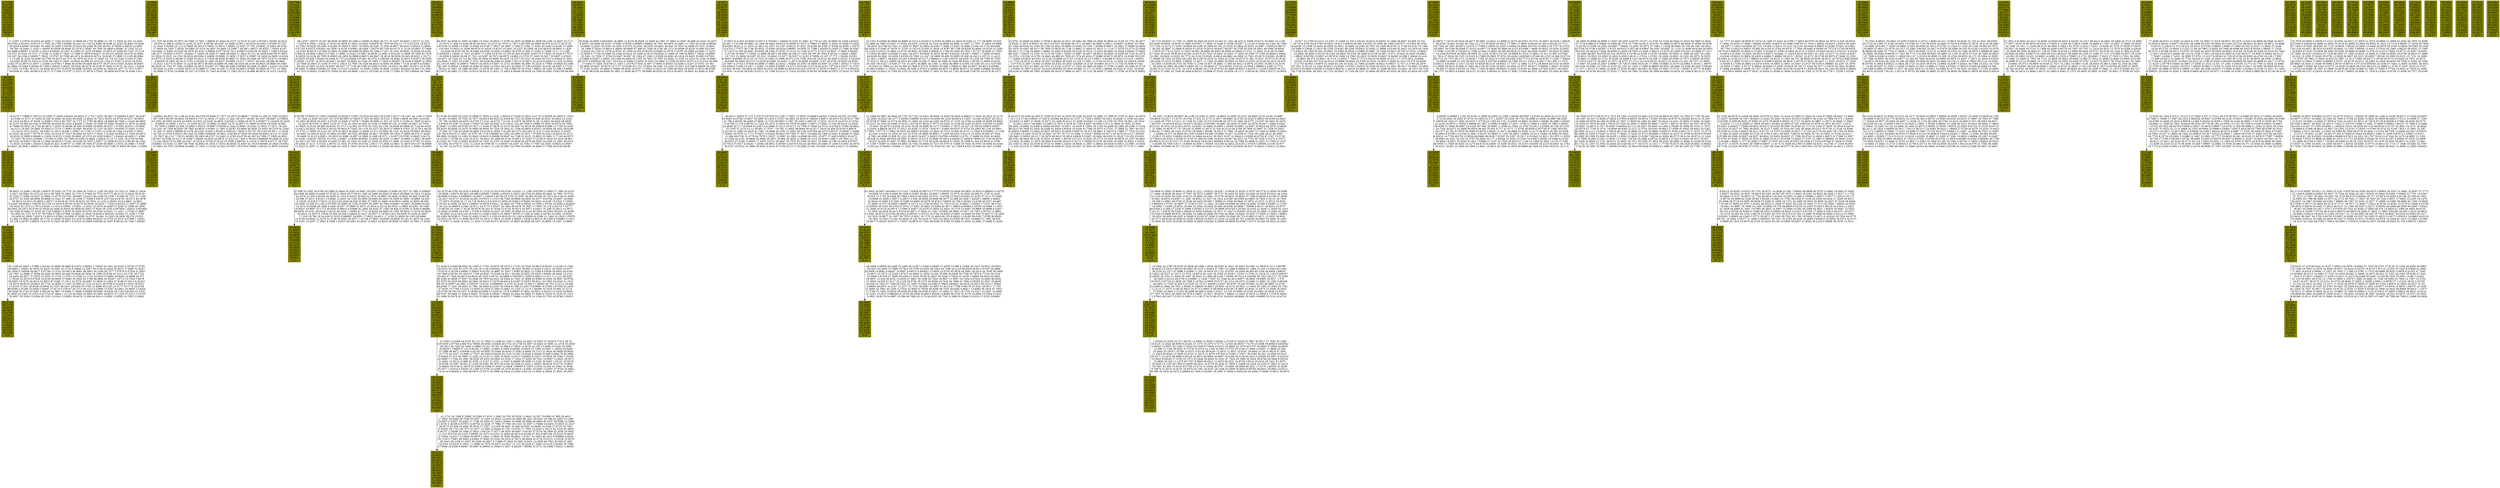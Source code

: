digraph Dump {
node[color=olive,fontsize=14, style=filled, shape=rectangle]
"0x5851c0cc9b80" [label = "6.77782
5.67795
43.3295
5.8028
6.29255
29.7381
49.0469
4.21721
11.0734
4.07891
46.2381
45.2015
39.928
0::0
"]
"0x5851c0cc9c30" [label = "44.282
32.2096
13.0448
35.6577
8.92283
47.7559
41.5729
47.7371
0.862713
9.99823
35.2363
7.43618
26.0433
0::1
"]
"0x5851c0cca050" [label = "23.3113
38.0528
28.7692
15.8675
24.0859
47.6049
31.2226
11.239
13.0339
33.856
29.2922
44.4606
46.2383
0::2
"]
"0x5851c0cca420" [label = "48.1697
1.4544
41.5468
16.2495
15.8605
42.2135
42.4517
44.59
17.6562
9.98701
34.8803
2.45015
18.8311
0::3
"]
"0x5851c0cca7f0" [label = "41.8734
48.7179
19.4328
46.3844
31.4709
17.045
8.92212
39.2722
17.8328
5.02288
44.9932
34.3528
38.4188
0::4
"]
"0x5851c0ccac00" [label = "12.3826
13.6583
32.3713
19.169
25.9072
30.0938
24.5686
24.4873
3.75976
28.3701
31.8264
19.6949
32.495
2::0
"]
"0x5851c0ccacb0" [label = "9.23052
39.8733
18.3533
22.9462
29.0237
45.4757
26.5352
17.8689
1.91553
35.1459
4.10986
29.459
10.3675
2::1
"]
"0x5851c0ccb0e0" [label = "10.8883
32.0669
28.1267
5.95116
7.33074
13.4242
26.5412
39.4427
27.5672
20.2186
30.7673
31.6112
25.9812
2::2
"]
"0x5851c0ccb4a0" [label = "19.7768
23.6421
11.0225
30.3761
0.284865
25.1128
31.6586
9.65655
5.62688
9.00948
45.7606
25.7135
2.02196
3::0
"]
"0x5851c0ccb550" [label = "27.4748
29.3376
43.8803
28.0568
14.9147
2.95649
26.6046
41.1703
27.6053
26.0685
34.6547
0.990809
2.59055
3::1
"]
"0x5851c0ccb9c0" [label = "20.6447
32.8112
48.0631
24.3484
32.0497
8.68878
35.7248
6.64098
8.48049
17.1009
41.0531
20.8091
11.5077
3::2
"]
"0x5851c0ccbd80" [label = "31.3416
11.6657
41.5694
21.9839
29.7106
5.56308
27.5251
32.2179
49.2936
10.5022
44.852
25.8353
26.061
3::3
"]
"0x5851c0ccc1d0" [label = "23.6012
15.7949
19.8088
17.4451
18.8668
8.28818
29.3402
34.821
37.2346
8.10725
34.2123
27.1527
20.3034
4::0
"]
"0x5851c0ccc280" [label = "13.1914
9.14747
18.177
13.2476
30.1209
8.70957
16.3189
41.4846
49.6834
5.23604
36.0076
22.2986
4.80848
4::1
"]
"0x5851c0ccc660" [label = "24.6886
32.8995
32.1451
23.0476
49.9852
2.68575
28.6209
15.8018
13.4607
3.63938
10.8371
19.8097
38.6926
4::2
"]
"0x5851c0ccca20" [label = "41.8431
21.9069
47.5844
27.8045
31.4325
5.45423
15.2518
19.9251
45.7959
33.799
5.39814
1.77024
8.89914
4::3
"]
"0x5851c0cccde0" [label = "12.3242
20.7011
34.2306
3.35062
6.78867
38.8856
23.7482
9.8628
42.6351
26.7568
35.4796
1.77179
20.3378
4::4
"]
"0x5851c0ccd2b0" [label = "30.4074
32.4338
35.6269
42.6478
45.6495
49.1178
10.4689
29.4586
16.363
16.5662
48.4626
3.79702
45.4809
4::5
"]
"0x5851c0ccd670" [label = "33.2721
25.8631
29.1391
44.5416
32.4678
15.8264
36.4675
48.5683
29.3984
46.682
15.8585
31.5834
45.5991
4::6
"]
"0x5851c0ccda30" [label = "20.8431
40.8673
30.3914
19.7151
10.1234
7.02499
34.9139
29.5866
31.596
12.6305
48.3086
49.4653
0.019008
5::0
"]
"0x5851c0ccdae0" [label = "6.59126
33.2813
24.9227
5.60595
5.94496
4.28624
15.0781
27.2978
24.5356
22.7047
0.632755
30.0882
0.181879
5::1
"]
"0x5851c0ccdec0" [label = "47.817
26.5106
32.6517
7.9308
24.7817
26.4358
30.6504
2.7057
21.1446
36.2424
41.4988
44.1423
37.0083
7::0
"]
"0x5851c0ccdf70" [label = "48.0464
6.67116
0.78389
41.6957
29.5745
15.0808
40.5423
2.72727
2.70259
47.9041
5.02936
9.43245
16.4264
7::1
"]
"0x5851c0cce460" [label = "43.0462
5.51274
48.7041
33.5234
9.24315
43.8523
40.5703
8.14353
31.0355
41.1843
23.7408
9.87066
15.5194
7::2
"]
"0x5851c0cce820" [label = "24.1366
12.179
10.0812
42.2794
12.7462
1.80062
2.09704
29.0313
48.9496
29.5992
30.0554
2.07612
16.3992
8::0
"]
"0x5851c0cce8d0" [label = "10.7507
38.5731
34.3767
16.893
27.396
27.9113
47.2017
36.1202
42.921
0.0564381
32.6248
13.813
49.6055
8::1
"]
"0x5851c0ccecb0" [label = "44.6879
2.57839
37.4125
13.3683
5.72085
14.4644
3.58558
0.330032
14.6362
38.482
33.4228
2.41637
26.1938
8::2
"]
"0x5851c0ccf070" [label = "27.0791
37.9245
40.0703
44.4524
7.68052
27.3084
25.7686
41.7395
35.4813
15.4178
12.539
5.10215
42.3092
8::3
"]
"0x5851c0ccf430" [label = "42.8992
15.0886
43.2756
13.1094
39.2947
40.9578
25.6686
8.9132
48.4294
34.0714
45.9288
37.9219
23.3789
8::4
"]
"0x5851c0ccf7f0" [label = "18.9664
1.29575
29.421
25.8318
22.7201
17.924
37.9324
21.3526
35.8977
36.3874
41.1511
47.7116
6.2016
9::0
"]
"0x5851c0ccf8a0" [label = "28.6301
2.12204
46.6768
40.2576
5.67473
41.0389
16.1597
35.6719
42.5683
36.2569
3.42221
2.23761
10.4299
9::1
"]
"0x5851c0ccfc80" [label = "30.7642
18.7037
49.4453
31.7991
44.9473
17.3353
2.82387
3.79969
37.474
45.0887
20.3301
23.8708
27.847
9::2
"]
"0x5851c0cd0040" [label = "33.5632
0.223608
38.0645
14.7469
43.9917
42.021
26.6978
28.6685
36.9644
42.5581
23.7482
41.826
13.6189
11::0
"]
"0x5851c0cd00f0" [label = "2.26794
17.189
36.3383
40.9206
19.7032
21.7214
9.77388
11.845
39.2429
28.5824
29.4071
19.0171
19.7315
11::1
"]
"0x5851c0cd06e0" [label = "35.3714
4.72993
9.00036
7.36668
21.0976
16.4402
23.7432
4.47998
9.67866
48.961
48.7348
44.308
35.4011
11::2
"]
"0x5851c0cd0aa0" [label = "16.8724
17.7671
45.1596
0.0117449
39.8851
14.4733
23.359
21.9693
45.673
11.8211
46.6884
30.2321
33.67
11::3
"]
"0x5851c0cd0e60" [label = "24.3349
0.997721
37.0472
32.9792
46.6388
49.5062
34.6077
18.1198
10.0979
46.4493
42.6726
16.4771
29.0507
11::4
"]
"0x5851c0cd1220" [label = "32.1848
8.40028
3.1651
31.4556
47.6389
43.0804
42.0069
4.32353
34.577
18.9829
49.6347
28.0421
37.033
11::5
"]
"0x5851c0cd15e0" [label = "11.4155
9.11171
5.26389
41.9664
46.9204
17.7266
39.125
13.1387
28.5323
39.9494
2.78116
48.6581
48.9069
16::0
"]
"0x5851c0cd1690" [label = "11.3964
3.38481
0.538081
35.9264
48.9913
20.8835
34.4397
12.2131
0.367924
3.85067
39.193
35.3495
35.226
16::1
"]
"0x5851c0cd1a70" [label = "47.6856
36.3243
5.13587
12.1976
11.3168
43.3197
2.97581
17.098
46.0728
43.6468
6.74301
7.27205
8.1365
18::0
"]
"0x5851c0cd1b20" [label = "45.1805
5.97856
20.0996
43.2927
20.5095
15.1134
45.1603
43.2823
13.88
49.2105
38.2809
23.7055
33.1052
18::1
"]
"0x5851c0cd1f00" [label = "40.8955
22.9727
28.9014
5.87976
15.9363
33.26
36.5448
38.6787
23.4433
33.8992
41.3587
14.0091
43.5442
18::2
"]
"0x5851c0cd22c0" [label = "0.544659
1.471
0.17312
47.5487
24.0735
37.9036
33.3341
25.3874
35.5819
7.93668
21.9269
34.9895
2.40434
21::0
"]
"0x5851c0cd2370" [label = "49.2699
31.6129
3.23087
1.32196
37.1062
17.9803
15.5758
27.7677
31.9994
10.2796
1.66754
19.2985
30.6014
21::1
"]
"0x5851c0cd2960" [label = "47.6856
48.1569
7.48419
37.4978
33.0182
20.9533
14.2115
31.9067
13.9087
28.9964
35.9652
18.0688
13.6757
21::2
"]
"0x5851c0cd2d20" [label = "28.6342
49.0258
0.146396
27.3513
49.1833
38.581
28.1079
14.4453
30.5507
44.5367
24.0031
21.8922
16.1764
24::0
"]
"0x5851c0cd2dd0" [label = "30.0657
32.4824
21.7862
45.3043
27.5099
0.220899
28.9164
27.8819
43.4207
39.2359
2.49642
43.7054
45.0132
24::1
"]
"0x5851c0cd31b0" [label = "48.9701
36.7123
24.3006
25.8565
17.0125
28.6102
26.9755
24.1211
2.96863
37.2411
30.1353
39.869
37.8461
24::2
"]
"0x5851c0cd3570" [label = "49.4468
39.5338
12.2103
41.4582
48.9607
35.6505
33.409
40.0034
1.97502
9.90061
47.6487
31.0654
10.7847
24::3
"]
"0x5851c0cd3930" [label = "47.3065
40.7658
43.8892
36.4579
17.0341
30.0637
27.0602
46.7884
38.8468
5.00921
9.53247
0.411982
31.1836
25::0
"]
"0x5851c0cd39e0" [label = "15.2419
7.70864
23.9862
29.1577
48.0762
11.1106
18.5897
34.4422
9.49032
21.0052
17.9329
23.2156
39.6128
25::1
"]
"0x5851c0cd3dc0" [label = "10.1636
49.7943
36.7195
48.7085
29.7337
33.2048
31.926
47.3499
40.111
24.2303
42.5958
13.1339
49.8958
25::2
"]
"0x5851c0cd4180" [label = "14.1451
3.85016
24.4777
17.9946
20.517
26.7256
40.924
16.6802
2.31363
44.5394
32.0185
23.9077
43.8591
26::0
"]
"0x5851c0cd4230" [label = "15.92
12.8782
23.66
12.7078
17.1224
43.9697
41.4074
7.31075
1.19136
7.85987
16.7934
48.2865
35.814
26::1
"]
"0x5851c0cd4610" [label = "30.5349
6.65821
35.1972
27.7762
8.33698
3.23003
48.1106
26.5335
44.0862
39.335
27.6075
46.1196
10.0124
27::0
"]
"0x5851c0cd46c0" [label = "31.6588
37.7558
28.2859
9.59305
15.8943
10.5911
46.5608
19.4744
33.6133
7.30175
2.62514
42.7511
13.6276
27::1
"]
"0x5851c0cd4aa0" [label = "25.7192
3.35387
2.0069
7.80617
27.9746
14.8175
21.4184
36.1905
1.49133
34.3093
37.7343
27.1776
15.4406
27::2
"]
"0x5851c0cd4e60" [label = "21.9662
45.9679
49.709
36.2013
26.2361
30.3296
12.1698
21.8204
39.5381
10.1114
3.19529
30.1002
30.8871
29::0
"]
"0x5851c0cd4f10" [label = "24.3711
9.86516
39.5824
26.3365
15.7228
33.217
23.1689
17.7117
7.84323
42.3305
11.6754
9.09319
47.2786
29::1
"]
"0x5851c0cd52f0" [label = "13.1151
42.2028
13.4848
42.8124
40.643
3.54187
3.14048
15.0703
22.2764
13.5661
47.5889
30.1661
23.1152
29::2
"]
"0x5851c0cd56b0" [label = "30.3982
33.6993
30.9152
46.1063
16.4672
7.51269
42.0679
26.1668
48.6903
2.71028
37.2827
28.9079
28.117
29::3
"]
"0x5851c0cd5a70" [label = "41.07
34.6991
30.3075
48.7118
48.118
3.40165
17.1423
25.3918
15.5459
25.1735
35.7416
17.5345
30.8954
29::4
"]
"0x5851c0cd5d00" [label = "42.1546
40.7772
39.2687
48.1479
11.4766
30.8063
2.39291
8.12934
6.09949
47.9362
17.3983
42.249
31.3845
1::0
"]
"0x5851c0cd61f0" [label = "43.4943
8.01459
22.736
23.779
31.9187
3.19106
32.4314
32.8212
4.70154
19.911
23.97
43.4876
30.4636
6::0
"]
"0x5851c0cd65a0" [label = "18.1961
30.3041
23.2199
49.9465
46.4013
4.26509
11.6334
44.1621
32.0827
22.8635
1.66875
41.4174
24.8835
10::0
"]
"0x5851c0cd6810" [label = "27.2916
31.1406
43.1014
32.7895
25.153
38.2324
18.9121
39.458
30.3296
35.1122
7.86949
41.8912
44.6994
12::0
"]
"0x5851c0cd6900" [label = "33.6308
27.9317
29.313
14.3468
43.1455
6.27989
1.81868
23.3943
2.63892
36.6524
34.6745
34.3307
43.9092
13::0
"]
"0x5851c0cd69f0" [label = "9.29289
26.7696
32.3319
36.5136
10.586
23.0971
39.3704
43.1232
39.7775
24.2955
41.0993
17.3584
46.2033
14::0
"]
"0x5851c0cd6ae0" [label = "30.4623
30.7299
16.5006
19.632
18.7163
44.6871
48.6324
2.96523
40.173
5.74503
25.5371
33.5393
1.75825
15::0
"]
"0x5851c0cd6c50" [label = "21.1416
33.6822
3.45632
18.8659
25.635
49.7449
12.497
22.944
38.6604
35.2714
7.46141
9.97389
5.81902
17::0
"]
"0x5851c0cd6e00" [label = "31.4853
47.5521
6.25712
35.7679
23.0926
16.7879
30.2334
7.6414
27.4235
4.02203
11.5857
5.54373
12.7602
19::0
"]
"0x5851c0cd6ef0" [label = "18.3456
20.278
42.0092
35.6123
20.4675
40.5487
40.8442
47.9618
3.7725
15.5861
33.2699
20.4803
1.29852
20::0
"]
"0x5851c0cd70a0" [label = "41.9202
15.9615
14.8893
43.7026
43.8237
6.04719
42.8069
35.9918
26.017
35.8531
12.7708
17.8402
15.6217
22::0
"]
"0x5851c0cd7190" [label = "17.2122
28.1568
32.3407
28.0105
34.8835
13.1435
46.3687
5.70126
17.0071
27.6378
43.2818
21.0952
45.4917
23::0
"]
"0x5851c0cd7580" [label = "39.4561
4.61583
28.5459
21.2038
8.66652
20.2634
30.8943
28.7088
46.4494
46.9593
40.8074
1.54291
24.687
28::0
"]
"0x5851c0cc9b80" -> "0x5851c0cc9c30" [label = "2.11587 3.27979 25.0333 45.4266 17.1262 20.5523 15.0608 49.1735 35.8888 12.726 11.5938 42.252 14.4455 
34.5783 0.551814 3.65713 11.7562 20.1783 5.64386 26.343 23.1729 22.6489 36.0186 22.4242 26.4063 34.4945 
40.0208 8.46487 46.0581 35.4482 33.4495 3.93169 25.8419 40.2308 36.249 46.931 47.8639 4.49979 13.4681 
36.784 18.2449 11.3323 1.40659 45.0036 28.6046 32.2276 3.79587 29.7945 20.4806 4.95481 47.2342 22.24 
14.3996 6.98067 21.6104 2.23412 8.59554 10.1647 9.21962 47.2278 29.9843 10.2672 47.4398 29.1163 13.3118 
22.572 10.2224 19.7211 17.3194 12.2189 37.7622 13.7286 37.8476 9.64327 32.4374 0.350341 44.478 22.6904 
41.267 38.1194 2.28409 7.78022 13.3767 25.7358 46.1674 23.9929 8.36714 18.6198 37.2998 13.1105 49.2964 
1.11186 32.2232 34.6296 39.7794 20.9373 44.7271 23.7678 44.3151 37.4663 32.719 43.7246 13.036 47.928 
43.0328 35.89 32.2915 31.8785 49.1483 37.3481 16.6502 45.698 24.1074 45.1194 47.4784 21.9125 34.0243 
5.82175 22.9074 21.6877 1.23366 16.6768 17.9944 46.9198 39.4494 48.5757 35.8719 6.47443 24.824 39.8383 
41.8684 24.2549 9.26206 33.1399 5.50524 3.36431 36.6292 38.5278 16.2185 37.9292 8.16731 34.1412 1.33818 
17.2781 12.0781 46.0171 22.6548 26.3733 15.9378 39.6598 10.0561 14.0259 42.3926 43.1677 15.7371 3.8977 
30.6508 41.1901 49.9813 6.25171 5.77348 13.5797 21.0372 37.9579 3.72451 29.4836 49.0758 16.5048 3.911 
"]
"0x5851c0cc9c30" -> "0x5851c0cca050" [label = "18.9179 7.73968 0.700753 25.2006 37.8059 4.94345 20.9024 27.1718 7.4352 26.3817 0.545854 9.5817 49.8187 
42.0398 21.6717 37.6304 32.249 32.8383 38.4242 49.0526 12.9028 18.704 2.92353 24.9729 34.2217 40.9031 
32.1415 18.8912 47.6338 12.6098 2.74311 40.7597 34.7727 22.7785 48.0602 18.4685 46.7099 2.12243 48.0903 
43.5157 18.384 26.2342 0.359706 29.6235 46.2518 4.40426 1.15442 10.2596 39.3594 16.6604 11.4076 24.3828 
8.75886 29.4022 26.1738 46.4874 7.23331 6.45548 36.449 29.8496 18.0095 48.3257 1.57959 26.0231 10.8962 
44.3172 18.045 29.2883 19.0305 21.5719 17.8063 25.6097 49.6543 22.1337 45.5027 18.6582 37.0445 10.643 
19.129 41.074 14.8311 48.5383 31.2813 19.846 1.23847 42.7156 11.1253 13.2198 36.1204 13.4709 17.6631 
42.3525 36.1918 7.76778 47.4341 32.4314 47.1915 28.0694 45.5475 17.8541 2.51429 24.9554 21.7324 33.6673 
36.8143 22.9993 6.98498 11.2658 15.6153 13.626 36.9865 45.1574 43.5359 9.08217 13.6442 49.4692 17.4398 
37.2457 36.3425 2.03998 7.31186 22.3381 39.7289 36.3285 41.8692 1.93618 21.15 17.1431 18.2739 45.948 
48.5316 19.0584 7.58118 12.2962 45.9019 5.71931 35.0169 28.7655 2.52877 21.6639 45.5215 5.89183 46.1042 
31.9416 16.5449 1.36243 6.3426 45.4411 6.88737 12.7985 39.7504 37.5248 46.0995 2.15531 43.3966 17.9336 
24.8057 28.3848 1.69441 8.31367 41.8081 18.5129 23.6821 6.25225 18.7035 0.0477198 37.6363 39.3202 11.9596 
"]
"0x5851c0cca050" -> "0x5851c0cca420" [label = "36.4853 15.2496 1.46795 2.49975 35.5262 19.7731 24.1844 30.7236 21.1293 36.3925 14.7522 31.7896 27.4028 
5.4817 40.5864 16.1579 21.4314 39.7908 33.2953 15.1751 5.37445 42.7574 29.5773 46.5115 12.9424 29.8135 
32.2326 17.5096 24.9237 22.5804 12.9779 16.5781 38.6067 12.6315 49.2208 18.1358 7.01538 30.7371 21.7166 
24.6727 35.5459 48.9959 39.8868 21.3341 27.2891 20.1008 2.73298 6.39476 4.67144 43.8725 18.9372 46.3878 
36.6814 14.3013 33.6854 2.39517 15.6318 40.7016 36.6242 20.7854 12.1191 4.30381 19.6 4.0681 14.9821 
5.42447 49.0948 0.704276 39.1759 15.5819 8.54745 45.6375 20.9536 34.0103 7.71632 9.92232 27.5957 47.4886 
44.0532 30.1376 21.7675 6.9194 13.1613 6.63901 13.8591 11.9231 14.3976 40.4385 37.4245 21.2566 49.2934 
26.0402 28.2973 35.6709 47.8329 34.3446 42.8543 46.6859 45.5503 37.9535 20.2765 0.857926 1.63032 0.601905 
45.1939 20.9462 27.8319 29.1745 6.8648 13.0055 32.8336 35.6792 36.4764 42.9547 11.1651 1.77356 27.9897 
34.1992 43.7151 35.2757 49.7659 9.796 6.57808 14.4683 12.3016 18.9206 0.403535 18.9452 47.2198 7.3759 
10.4458 41.3939 7.42674 12.8023 9.67862 16.5598 27.9388 14.0727 34.661 31.5325 36.2806 38.276 25.632 
9.1494 10.4892 40.9882 49.7734 15.2058 19.8352 33.1419 33.5866 36.8218 10.5733 33.4274 4.07389 1.18281 
20.139 2.44767 5.09625 14.6176 31.5423 49.9971 5.41519 22.0449 6.95268 41.4557 9.56152 44.7304 7.68548 
"]
"0x5851c0cca420" -> "0x5851c0cca7f0" [label = "20.1166 45.2943 1.57985 2.42194 10.0906 28.0885 8.21672 3.38001 1.75919 20.3341 43.8165 4.18703 27.6795 
49.6893 1.33951 42.5976 32.2435 19.5561 41.2718 5.16844 12.2567 30.2726 43.4452 20.4015 17.9987 41.8227 
34.1936 0.749508 44.8677 0.97749 12.3153 35.0913 46.9991 46.5861 30.1436 28.7577 7.07679 4.37204 21.6557 
29.7367 12.3996 37.9938 29.9295 24.9603 26.448 30.4048 48.3934 16.1589 23.8789 41.3212 20.1747 26.7722 
19.4442 28.3877 37.5975 15.2303 37.2755 11.5761 15.4785 21.1744 14.8419 5.52992 18.8442 16.9088 20.371 
3.79244 32.2978 6.07939 14.8136 36.0605 27.6485 35.3955 45.1798 46.0894 45.5928 7.19715 23.7024 7.8479 
20.8297 19.3276 30.8014 32.8613 47.0394 17.1813 22.3378 29.4897 23.0836 22.1864 37.8188 47.8213 8.82322 
16.8279 38.8316 29.8812 26.7734 16.4592 27.1447 32.889 24.7116 23.4101 48.9799 6.52228 6.13754 18.6431 
15.4105 27.651 28.8028 16.9594 22.7537 48.3427 29.6344 35.3792 12.8668 45.2183 23.5177 33.1772 24.9139 
49.6349 2.47298 10.5409 5.50497 37.8175 0.128147 45.2713 46.1212 8.23868 13.5247 42.0811 43.9656 12.6254 
36.0448 32.1724 33.5287 4.09138 16.7867 10.6484 17.3869 9.29894 39.6806 16.8454 20.7155 5.61203 41.3754 
41.9943 41.2491 21.6223 0.212724 47.6844 1.11119 48.5954 23.6833 43.4691 40.6075 37.1325 37.5213 13.9735 
32.6927 25.3204 13.0304 45.1331 12.9161 5.53682 20.6478 12.009 49.5414 13.5902 13.8592 10.7935 21.0862 
"]
"0x5851c0ccac00" -> "0x5851c0ccacb0" [label = "37.1537 46.6196 18.7875 29.7588 14.7951 1.98608 47.4644 26.2107 12.0219 32.525 2.00709 2.35395 20.8221 
26.978 21.596 8.12829 21.4183 32.3157 4.69788 48.4347 31.4498 22.9911 45.2024 34.2561 1.87309 33.125 
31.2553 0.81856 16.112 4.75848 36.5014 6.79943 31.8472 7.39061 12.4337 27.795 19.6842 15.3952 46.4745 
17.6655 44.7405 7.28102 39.2883 25.3219 34.2601 35.4065 14.1985 7.40768 1.08371 29.4355 7.79391 43.87 
39.5493 11.9286 16.3203 46.3976 43.4241 4.09895 5.97778 46.7611 8.69873 6.85159 20.3843 7.7366 9.53243 
46.3277 16.8025 2.57971 18.6041 7.14454 38.3406 17.3469 48.9492 11.4814 43.721 44.3429 6.84759 37.9052 
11.9524 21.5031 14.2745 38.6533 40.6504 5.16908 35.0089 15.2856 17.8357 4.23987 22.5428 24.5695 19.9324 
13.8775 12.2535 6.36296 27.6365 34.4612 4.77626 48.9538 45.8687 31.2843 26.0398 36.7875 19.6715 24.8851 
5.89335 18.1892 40.34 47.5701 4.44358 23.2962 42.8257 35.9965 14.317 7.29757 29.0161 49.689 48.3691 
21.0121 5.4175 10.6835 15.2229 40.0673 48.009 24.8869 36.1882 48.3234 46.4136 39.8623 28.9685 39.2585 
42.6539 16.7701 47.7083 14.8663 25.4874 19.4457 47.7864 48.2486 6.69588 38.3496 10.4836 1.53222 16.2358 
39.5226 12.2391 15.6325 38.6113 20.5895 37.1592 23.295 12.2239 28.909 2.47986 35.0835 40.7711 14.7982 
30.0966 37.9742 24.6086 23.1617 6.37503 31.7443 44.6188 11.1562 29.513 36.888 48.0876 19.3315 14.6522 
"]
"0x5851c0ccacb0" -> "0x5851c0ccb0e0" [label = "3.96922 48.6527 44.1188 44.0142 48.5768 43.8386 27.7977 25.3972 20.8669 7.15539 23.169 32.7445 23.9427 
38.7159 5.90195 36.6242 18.2934 4.7751 41.9032 17.5363 11.2441 29.1571 38.561 46.1657 38.6467 0.278835 
13.2082 30.3859 24.543 43.6469 10.3252 25.5246 34.0833 2.62328 11.9494 28.5275 0.504977 0.142456 20.3328 
9.69602 41.8693 1.24711 31.0395 26.227 22.8692 32.5845 23.75 32.8875 31.3988 29.3076 16.0349 28.852 
35.7499 4.19899 22.308 25.3904 2.59218 19.8867 8.50556 4.1842 33.6981 18.0343 11.0632 17.5271 18.224 
23.5181 35.7358 46.9543 38.7562 44.8033 3.63465 11.7061 6.26767 43.6869 46.3635 25.3453 39.2379 41.2283 
31.305 37.4326 3.99908 42.1576 18.1234 15.945 2.95285 0.435319 7.5624 0.531737 39.2143 39.4571 17.4109 
26.745 12.4744 4.05512 28.1245 23.2289 0.806445 26.8921 3.90766 47.8529 46.2548 36.8594 24.511 47.2545 
35.7627 26.1121 7.55131 36.862 38.1863 49.0707 14.2483 21.0783 43.6759 44.345 20.7396 17.3295 44.5051 
30.647 16.5386 23.4112 35.3298 7.09649 16.5228 44.9876 12.4313 41.7345 4.78104 0.898699 39.2498 20.3347 
21.242 48.6178 32.498 24.2347 16.2524 8.75728 47.8155 35.0009 0.480701 4.11918 4.70978 5.87117 38.7267 
9.80861 43.5344 13.2097 49.7046 16.4602 45.1934 27.9333 40.8538 25.4355 42.1919 9.86468 25.4626 19.9361 
47.6841 24.7074 18.6909 26.6681 37.2432 11.5152 23.422 0.974071 25.078 6.30895 2.38143 21.8678 3.61819 
"]
"0x5851c0ccb4a0" -> "0x5851c0ccb550" [label = "48.1278 7.48575 19.297 48.9459 20.9958 35.1964 2.19585 23.9832 46.721 25.3237 39.8263 1.28127 21.325 
7.22375 6.1694 1.22622 17.8723 43.5939 47.5001 23.4352 5.82878 30.7519 40.076 21.7713 35.2102 19.8275 
22.7362 30.8326 26.4383 5.32266 37.0928 47.8537 18.5902 36.3261 31.058 40.8877 49.0513 3.69424 6.19993 
3.07742 8.82575 8.85401 46.1859 14.9138 5.93991 29.0269 7.54278 36.7185 40.6173 11.5128 25.9831 27.5494 
14.9743 40.6674 3.67268 23.8845 32.8486 26.4588 40.8363 35.1484 2.7261 19.1291 25.6643 15.8346 19.4109 
3.88474 18.0956 3.8632 6.27491 17.8992 14.6242 15.2967 42.8036 12.2691 0.534136 13.3608 38.7459 43.7879 
8.29255 26.2154 40.7955 9.06902 40.1909 34.9888 8.06672 46.3847 29.4518 38.3059 33.045 39.8251 2.32172 
32.9253 34.638 1.05404 30.0449 41.7373 8.54468 3.97491 49.3752 0.186349 16.8284 22.0871 9.61873 36.2936 
7.23502 14.3797 18.4074 46.8407 16.4607 29.9005 24.7546 25.7865 17.3655 0.382857 18.4228 8.36867 41.8951 
20.7566 42.0925 31.0188 37.678 2.13614 12.7681 18.1529 48.8424 24.5094 38.0088 7.7219 24.4074 6.02942 
38.052 24.3001 43.033 34.8597 48.4537 27.7138 46.2798 25.3269 9.27651 20.6512 26.4987 24.5571 23.6748 
26.5865 31.8964 9.09382 43.7839 13.5124 0.244321 13.1909 12.856 16.9944 13.4441 46.6254 26.5813 41.3047 
44.7531 9.34452 15.9874 0.73004 42.603 44.6846 1.02211 25.0185 42.5749 17.2264 33.703 5.09044 44.7468 
"]
"0x5851c0ccb550" -> "0x5851c0ccb9c0" [label = "4.93798 19.8505 33.1305 0.545045 45.8248 5.71897 25.2332 44.5323 29.5109 2.64717 34.1267 44.1168 17.0533 
33.7444 12.2845 39.2547 19.7279 38.5997 47.6635 27.632 34.2602 18.5121 1.3856 1.6838 30.5561 24.6166 
10.1853 48.9539 43.2347 4.57235 21.6406 27.8476 7.76266 36.6983 21.971 22.7078 3.72184 41.7938 22.0412 
32.3018 36.5785 21.4893 10.22 47.7132 20.1816 42.459 25.3194 27.9469 43.135 15.3468 16.3457 42.7376 
47.9829 16.8145 46.909 26.6182 33.3717 5.41385 19.7576 43.1253 39.1192 19.9296 49.5898 45.7128 46.6328 
13.0412 26.2623 19.0706 4.29143 30.6632 8.75401 20.1135 20.3373 20.3619 47.6958 6.47831 22.5178 4.48158 
37.5723 17.9995 25.2124 18.1479 22.0815 24.8642 13.6408 13.471 33.5692 36.1541 22.6018 35.9651 38.6822 
45.9947 23.264 43.6322 33.4852 45.3867 48.7322 48.9664 34.6617 49.5992 39.1454 37.9963 40.476 27.4446 
35.8469 23.4125 4.00811 30.3933 41.9366 18.997 10.3989 21.648 29.5271 1.51037 23.0789 12.6045 3.26174 
21.0196 1.22618 7.85332 41.0741 2.24807 14.0004 46.8081 22.6652 40.4335 11.4807 18.8993 11.6921 36.0467 
41.4012 25.7347 4.91005 19.4283 31.961 41.3323 25.5346 41.3406 25.3352 27.2694 14.5163 6.07767 31.4322 
30.2344 27.4111 5.15102 2.99751 41.3031 37.6793 30.8744 1.69117 37.2936 22.0851 31.4974 9.61157 46.6606 
13.5523 31.3057 11.0803 33.2446 43.1454 5.73817 40.6374 34.5615 3.23284 28.3442 33.3075 1.20891 20.6209 
"]
"0x5851c0ccb9c0" -> "0x5851c0ccbd80" [label = "37.098 35.2491 34.6708 29.2486 35.4444 24.3363 43.6687 29.4287 9.92648 27.6596 26.2527 32.7981 0.458887 
34.0288 26.2858 23.0449 37.8726 21.6918 36.7738 43.1382 42.1669 29.6024 35.6816 29.9948 14.7814 15.6224 
32.0376 12.305 5.26165 35.5049 41.1351 8.53223 26.663 32.7874 18.9867 38.5409 25.6642 40.8027 6.06739 
24.599 37.9211 4.91911 13.9046 12.4551 34.7226 29.3936 30.8485 49.2952 33.3459 41.9891 14.8865 19.456 
9.19182 16.618 0.774015 23.6213 40.2429 46.036 35.802 37.7806 31.6469 16.6189 9.14084 14.9699 46.346 
32.2692 15.329 35.1185 0.557955 30.2096 20.7128 10.6397 28.3997 43.7692 8.64967 24.8407 28.8008 39.401 
14.1673 43.9268 26.1888 4.5266 35.287 15.0969 31.9473 15.4619 4.15116 30.0552 11.9983 45.4501 39.1389 
35.8537 24.9697 25.1772 49.0024 9.68614 4.05889 41.2945 34.2025 37.1595 30.448 33.8799 21.6283 6.96894 
46.8676 16.0161 49.0428 5.24122 46.3344 7.24085 47.7713 19.4343 35.0469 34.7392 39.9624 11.3176 30.9834 
44.5014 14.3975 6.17634 34.584 23.628 5.04644 22.4417 30.0677 2.74706 6.812 24.9438 33.1259 41.0957 
17.028 19.786 18 24.439 31.5222 0.988097 24.8001 17.8815 34.6011 17.3192 31.6928 30.1303 30.9468 
14.3746 24.8942 12.5274 31.5136 34.5691 30.4577 1.41748 27.6847 18.6598 28.6929 33.181 41.4976 34.1292 
33.5201 14.4207 17.3647 9.3308 1.53913 38.4401 41.8222 14.6921 23.4919 26.9565 10.5093 14.7981 17.6229 
"]
"0x5851c0ccc1d0" -> "0x5851c0ccc280" [label = "48.3657 44.2938 41.5587 42.6863 15.3341 35.9025 17.9786 34.3935 25.9889 41.2839 38.1166 23.5625 22.7117 
25.5574 11.948 13.5206 48.83 39.4413 10.1512 42.7678 11.7812 0.857385 45.9994 35.973 42.0173 43.2719 
29.6106 31.6598 13.5356 12.8488 24.6749 17.9027 29.3983 17.009 27.3392 17.9291 45.4426 14.8166 37.2996 
5.61383 10.9423 41.4306 46.6576 41.8328 15.8153 10.3441 23.3237 33.5265 34.134 48.619 36.6655 11.829 
24.4248 34.6193 26.19 18.5485 24.6356 14.9433 10.8963 18.4705 47.691 37.2282 27.6489 13.17 17.1186 
0.633434 1.14946 11.7627 43.6997 17.1659 23.9729 12.759 35.394 30.9291 8.93715 17.9335 16.3226 8.77073 
26.8306 6.26826 24.09 27.7421 42.5267 26.7672 46.9575 19.883 21.3723 37.1403 35.3617 33.9407 4.27618 
43.0071 45.7444 32.714 48.7054 42.0004 42.9095 29.2255 13.5157 32.5127 35.4449 29.3727 4.53044 47.5521 
24.0048 17.3301 42.0186 17.6721 39.3228 49.2064 42.4366 7.26113 34.9671 23.4216 9.43922 31.918 16.0044 
23.136 29.5092 33.4899 0.796037 45.4535 9.72007 31.2722 39.9605 36.2881 35.3126 3.77965 19.8829 45.3388 
48.1281 9.39616 13.8946 19.4366 43.3625 32.5831 44.5412 26.5063 37.198 4.62562 19.4162 44.8397 2.77191 
38.414 31.5907 23.1089 38.3002 15.5378 39.1363 17.708 0.386718 16.0744 7.08912 29.1463 33.289 12.0088 
8.13572 28.3683 12.1505 14.6319 38.8518 12.9321 27.4925 8.48384 38.6529 14.7456 44.4381 0.642746 48.898 
"]
"0x5851c0ccc280" -> "0x5851c0ccc660" [label = "37.9768 45.0599 36.2332 32.3886 47.3635 4.11641 3.46318 27.4329 31.8621 3.41732 5.85556 40.4859 27.2525 
24.401 33.6893 20.7035 22.7677 34.8314 48.4535 22.8364 44.7512 22.5046 35.949 26.9531 38.4624 23.3162 
37.796 14.8816 28.4479 14.5793 27.2141 44.5741 7.21191 8.10379 38.5056 31.06 14.2923 39.6445 48.4828 
4.97919 45.4287 15.2528 17.6547 33.293 30.0262 5.21128 41.223 46.7638 5.33889 35.5835 45.8576 45.7059 
5.29567 12.3942 45.6799 25.7817 17.4168 47.8678 32.3179 28.2927 41.9319 49.2686 8.81988 12.7795 43.0326 
24.8253 30.8269 10.5475 24.9095 46.9039 10.7234 20.3922 41.1508 43.9933 6.82412 39.9594 44.1625 38.6186 
37.082 22.7749 43.2658 34.8895 16.6128 21.9528 7.41185 49.1575 38.2303 31.415 12.435 30.9221 0.10397 
38.784 9.63374 27.4947 33.5767 29.1716 6.90608 43.1262 18.2369 33.3472 7.97365 44.4324 19.8218 23.2372 
38.3882 19.2626 10.1063 23.9643 19.8431 6.09998 29.9647 44.7186 31.8122 15.8822 22.3891 5.77143 44.0572 
4.21322 1.74798 45.1156 24.0721 36.8412 26.1608 40.4734 33.6671 27.0233 37.4148 31.4516 35.1616 30.901 
4.13202 18.7159 13.0063 45.8918 32.7435 34.2707 22.6292 32.6058 40.3479 49.5534 24.2169 23.1891 49.0513 
43.2052 34.0703 37.2151 21.2328 19.4786 46.71 9.49347 44.4367 32.7693 17.7087 44.3356 19.8632 42.9567 
41.347 22.2079 27.2438 48.1421 15.4611 11.139 23.2857 44.7083 34.5809 18.4966 27.7509 28.9184 48.98 
"]
"0x5851c0ccc660" -> "0x5851c0ccca20" [label = "45.3279 46.2785 44.2476 4.45928 27.2125 32.0219 45.8786 14.5241 12.1186 29.8709 21.3495 27.1065 20.4105 
39.8289 1.29475 39.4852 49.498 9.80069 7.26682 4.65203 4.33612 46.4734 43.3656 45.4604 10.7991 23.5702 
48.9886 9.52041 0.0496605 16.0807 1.10628 5.45748 25.3705 25.5387 38.085 30.502 45.7913 26.1184 41.8555 
34.2617 35.4717 20.8184 42.961 9.97615 11.1315 46.7046 29.8948 40.0959 42.0577 33.6794 23.6407 16.9481 
27.2873 19.0249 43.17 18.718 36.6314 8.41205 47.0293 45.0008 0.675694 45.0626 14.6169 15.5342 17.6956 
1.34743 41.6092 34.5613 3.89925 19.8079 9.03411 18.4662 40.7708 4.39545 16.7909 1.53764 43.5082 0.824643 
44.314 34.4899 6.21492 22.9111 24.3773 5.30477 24.1683 46.0478 30.3607 2.75097 33.178 2.82172 7.53777 
6.09726 19.1549 17.8728 29.9378 30.353 47.9159 31.6724 36.8275 43.0977 4.52617 31.246 13.4613 10.3972 
31.8004 25.5569 10.5793 1.37339 8.35508 34.2237 33.5093 45.4065 32.3133 46.5205 44.5364 38.6437 42.8384 
30.0942 22.4118 9.144 25.0503 9.11949 4.40474 42.0606 7.89767 6.1168 26.4481 9.44704 10.2942 18.5029 
16.4289 34.9198 47.7049 32.4362 23.8471 0.130219 49.8135 33.1285 4.85069 42.2596 13.7444 24.1924 2.25979 
42.6313 20.7872 11.0069 39.0763 10.1874 17.6614 22.0206 4.40835 2.55453 9.89119 36.5388 0.435882 11.453 
17.9797 11.5449 14.4531 11.2255 15.336 30.973 28.0152 23.0805 49.8646 36.1931 26.8902 15.1087 12.8662 
"]
"0x5851c0ccca20" -> "0x5851c0cccde0" [label = "13.4548 8.31468 38.5502 32.1285 31.7762 18.0479 39.1675 5.17191 26.7645 26.9873 8.94197 2.14106 15.7442 
42.2914 20.1532 33.1372 35.144 19.1718 0.402021 26.8307 39.4342 39.945 12.6166 13.0211 42.0026 10.3577 
10.8153 4.24159 4.49981 5.39823 9.02703 10.4887 41.2547 1.8385 32.9525 12.3394 4.33436 30.0453 26.9146 
40.7669 8.56763 18.1919 31.7749 44.0261 19.3184 34.4917 24.456 43.9522 20.4335 3.96593 49.4946 13.2151 
34.954 47.7008 30.6675 44.8435 48.7025 4.65731 26.6968 0.763356 5.70285 6.09613 11.671 2.11121 36.5267 
36.5058 43.4958 37.0557 33.5406 29.7855 44.0422 26.6594 21.7641 27.5069 35.9388 35.2904 34.9647 36.9795 
35.7678 25.4535 46.8562 48.3663 29.5915 27.0478 46.6314 6.41687 9.20291 38.8211 43.1853 34.2343 41.3131 
38.197 6.05057 40.2861 0.359197 14.0161 0.0696699 12.4767 42.4193 10.9813 1.09493 45.763 21.6112 19.665 
28.8748 17.2187 26.4525 31.7801 48.2645 42.6347 39.1854 41.506 23.2507 0.639081 8.27283 2.67026 32.2458 
47.9191 14.7746 2.52332 15.8265 42.3032 9.7494 22.0667 10.1325 21.2173 7.48368 10.7418 33.982 12.2174 
40.5759 39.763 30.2237 23.6348 46.4499 31.5559 41.1375 2.08087 47.9951 25.9011 4.60223 21.3433 24.8928 
38.0707 26.9448 12.3284 9.56657 33.6146 6.29509 7.06484 34.4462 44.8856 37.3699 4.74433 21.0155 33.1514 
12.1988 20.9478 41.3795 34.3793 31.8922 40.8056 18.9575 7.76969 14.9279 14.1394 23.7533 43.6796 2.39351 
"]
"0x5851c0cccde0" -> "0x5851c0ccd2b0" [label = "47.0342 13.6369 44.5745 36.112 31.7065 21.1288 43.1785 11.0054 43.4852 16.9303 37.0039 9.77471 28.75 
0.874393 3.87748 4.08278 4.79056 29.6506 2.92646 26.2752 19.2738 33.3867 33.8444 19.3692 21.2734 33.2548 
39.3912 36.7435 32.7646 13.6883 19.421 16.761 32.9824 27.6818 12.8132 42.195 13.4486 10.2242 20.4365 
20.9929 0.70089 47.133 6.81552 17.8962 12.8861 8.3565 8.54908 19.6854 31.7399 14.5847 1.16634 29.8404 
13.7988 48.6871 5.05408 4.02193 45.8593 33.0406 30.8203 27.0061 9.4849 19.7313 21.0624 40.6008 39.8624 
13.7775 42.3257 13.5685 4.77627 36.3092 9.92029 20.2119 13.587 25.8169 2.94426 32.869 0.609178 29.3886 
9.05492 21.413 40.2985 12.2293 22.2135 27.1584 35.9435 14.9157 5.82891 6.12471 23.0918 20.7548 7.22304 
42.0688 7.17206 43.1691 44.3559 20.4252 39.2665 42.0536 17.5532 27.4293 36.7241 10.9947 12.9041 28.5471 
21.9491 13.9313 13.995 42.1636 13.5137 12.1551 12.5297 6.68668 39.3098 13.2182 25.0291 1.52131 25.8378 
35.8769 15.2597 39.801 31.3109 35.6385 38.7875 49.4246 30.2094 41.6351 1.44301 48.8316 33.5776 19.8857 
8.36925 18.3138 41.9479 33.5309 24.5369 37.0392 32.4948 3.09855 8.72875 2.0416 22.561 41.9562 31.9548 
35.4377 1.63419 3.02292 22.1289 23.0756 23.5598 16.1978 40.5914 14.0562 19.4493 15.6367 47.9744 20.4852 
16.6114 9.64428 11.626 46.6676 15.3373 32.0599 24.5418 13.2583 4.92116 12.5583 4.18444 31.8361 26.5921 
"]
"0x5851c0ccd2b0" -> "0x5851c0ccd670" [label = "41.1752 34.7068 27.8982 33.5582 47.6101 2.3842 30.763 26.5529 12.9641 25.557 19.0993 47.983 30.4812 
17.8921 40.8493 38.7538 20.4557 31.3391 21.6543 14.0416 44.5685 48.1831 40.5351 24.786 43.2468 15.1286 
19.6407 5.25057 25.4263 11.7188 35.4304 25.7269 6.20963 32.9089 28.9969 20.0965 40.4767 39.0098 14.2089 
11.8105 5.18188 0.557872 4.38756 22.8249 17.7882 37.7981 45.2181 32.3507 3.70606 23.6403 35.0025 21.2527 
40.8172 25.938 16.3582 30.3074 17.2397 1.51169 38.9281 32.426 29.5591 42.8658 14.3346 27.9735 29.7361 
6.91942 38.1702 28.7477 41.2577 12.3002 9.26444 31.792 14.8723 17.7055 14.2025 2.76113 42.3518 20.3849 
6.40737 2.24306 24.7008 21.0023 1.65126 17.4277 48.3025 46.6097 3.83103 37.9716 38.7856 32.1838 26.0052 
11.312 20.6743 44.1033 5.94995 24.1672 10.5102 31.4683 48.3674 6.03189 47.553 0.987248 19.4218 19.8435 
9.74634 16.6317 12.6906 36.6979 2.1942 11.9045 20.3048 38.8061 7.61017 41.5652 46.2412 0.959893 8.6624 
35.1138 5.75981 49.3082 9.62964 37.8942 23.3342 28.2014 6.78272 46.5664 10.4718 23.9121 12.0158 23.9376 
26.3343 38.2186 31.2637 39.2006 26.0847 5.71888 37.0043 32.2801 6.2431 14.0505 46.7001 40.569 47.268 
14.4162 19.5418 31.6037 11.9468 24.7576 25.6473 14.5017 31.112 38.3226 27.4363 10.2129 5.42406 30.7988 
6.75584 24.6186 9.66407 20.6967 8.29959 21.0048 31.5457 3.46229 7.85099 31.9772 32.1068 7.92421 5.46581 
"]
"0x5851c0ccda30" -> "0x5851c0ccdae0" [label = "36.9406 16.8506 0.0632805 18.5865 12.8134 36.9283 13.5058 43.1881 27.3662 41.8367 30.806 45.2433 16.2675 
8.40557 29.4094 39.4104 7.57599 10.8795 3.98485 4.58862 30.7821 40.6975 24.3891 11.7302 43.2199 4.99549 
20.6686 12.0447 35.8162 30.3305 3.47974 32.2041 36.5455 28.4951 46.834 16.7653 34.5069 35.7023 18.9651 
18.7498 5.79243 15.8616 6.38454 49.8995 47.486 42.7548 34.3792 46.1572 43.8599 35.8229 10.896 35.5794 
13.8229 34.7729 27.2379 43.9701 43.1959 42.932 8.28318 24.9599 33.5579 11.6797 49.2689 32.8465 17.2233 
15.9095 4.77749 23.3485 24.1248 22.0414 22.1608 22.8119 28.8024 21.4068 23.798 44.9854 7.16641 34.9965 
32.3451 12.7938 17.2794 33.9407 36.087 32.1564 47.1063 3.33309 24.6583 45.1818 19.9422 35.885 4.67503 
32.9466 4.53837 4.45837 39.2268 34.0084 32.1305 18.7831 23.7507 22.9484 12.2193 14.2219 33.1336 10.6062 
26.2275 0.0500543 46.1537 18.0324 43.8568 13.6054 16.9251 33.3882 31.5268 20.5623 24.9712 0.214754 40.908 
17.0404 27.3265 29.6738 21.1625 1.33378 27.604 22.697 27.8091 8.40633 25.0268 5.14167 27.8761 10.782 
30.2606 33.8437 36.9279 15.7177 15.5238 20.1721 23.9041 49.3481 19.1024 10.2911 5.67268 5.46656 26.3292 
37.5166 24.927 16.4849 3.76985 38.4554 18.8747 3.15824 22.0216 33.7084 49.5425 28.8355 27.8514 46.9708 
34.42 48.0238 44.9048 44.1852 11.6938 48.3777 38.0666 46.8229 26.3514 36.9437 34.6641 42.4284 41.859 
"]
"0x5851c0ccdec0" -> "0x5851c0ccdf70" [label = "15.6973 8.41263 24.0645 22.8571 0.783261 1.54828 20.2331 41.6661 22.776 42.193 18.5685 42.1028 4.62623 
24.4617 0.51198 39.5881 34.1395 49.4462 28.6315 42.6639 47.4373 3.73862 47.8828 11.8332 31.8346 15.3503 
9.61593 48.8112 11.4315 41.4813 42.1037 14.1187 4.66121 47.8227 25.6196 49.3364 27.8108 34.5558 1.18575 
14.4733 2.77877 36.1746 20.9552 13.8309 18.6334 3.89991 19.5455 21.7386 7.92439 22.3043 12.7986 26.5587 
37.1973 23.296 28.0081 39.9055 48.1463 27.8792 37.4119 13.1339 42.9771 27.013 42.9437 17.4943 9.66285 
2.97784 30.9447 3.73046 15.4996 28.5871 38.2083 46.394 27.1433 48.795 26.7644 8.26724 11.9846 1.8887 
19.7151 15.3609 16.0307 25.1911 25.8042 13.2477 36.5207 11.4123 5.76956 15.197 17.775 1.52026 19.953 
4.00431 8.84995 39.3118 19.7333 10.1902 12.5996 39.0713 29.7338 18.6159 24.9122 46.4583 3.93231 0.293229 
48.6465 30.5964 29.4713 33.0158 43.0891 44.4295 11.4672 40.8289 19.8484 12.67 28.4784 29.8259 29.9595 
23.7607 4.15724 1.67458 40.0999 27.9892 42.0022 1.95484 26.2933 16.3909 43.5097 32.2788 1.30912 37.5418 
45.5008 8.71938 15.2917 1.52847 13.5843 8.83961 14.5775 29.5149 12.5718 46.2152 7.67724 4.52377 31.0747 
15.843 28.0437 49.4644 42.3943 43.6153 29.0086 42.4976 4.61219 13.8725 37.0278 27.8063 11.5175 0.263532 
23.0041 14.8158 38.6281 8.33111 32.7186 33.6122 5.71424 25.0552 9.54764 39.5649 20.2875 15.3018 10.7836 
"]
"0x5851c0ccdf70" -> "0x5851c0cce460" [label = "45.945 5.18932 47.173 3.27673 9.97878 33.1189 17.6957 13.9525 19.5668 6.46552 5.16432 48.553 16.1585 
16.9582 42.8708 15.4927 35.2695 35.1922 9.37537 44.0801 19.4019 0.728204 3.88871 40.9479 25.2479 47.7907 
41.786 2.29165 38.4568 47.9936 13.7193 48.9567 3.7497 28.2253 0.495135 17.6531 18.5175 44.9741 21.9762 
9.32796 12.178 5.88702 21.7224 25.2473 31.6632 43.7879 33.2694 7.34871 27.6501 13.256 40.8218 12.5539 
22.6649 32.117 18.9494 9.22367 0.414689 47.5113 25.6712 14.7799 37.3949 24.5714 14.4748 9.71684 28.8622 
22.7035 31.3119 22.12 38.061 27.3797 7.62782 21.9852 48.8849 39.4118 17.3418 28.408 20.6164 5.90976 
2.41163 41.2383 24.0416 41.7381 10.6898 42.4783 12.2681 29.1104 4.62764 48.3375 5.84747 18.0608 7.72989 
7.55647 44.5079 11.1771 37.8871 2.02383 49.6927 40.7363 17.3071 19.0494 40.1369 23.4941 6.48366 47.3662 
11.988 49.3726 31.4778 46.7978 5.18227 13.9997 41.3902 14.6949 40.5351 29.977 17.448 9.58505 30.4372 
14.2189 34.2191 34.8648 20.6984 26.2971 45.984 46.2654 11.8499 24.1013 24.6548 2.38871 18.7854 21.131 
26.5553 27.5188 13.8094 17.4355 10.972 26.0847 45.7972 35.2706 25.5457 18.5884 14.788 33.5654 9.87937 
25.7013 37.8317 6.54441 7.26481 48.9851 6.28769 5.34279 8.54224 48.0934 26.6386 47.2469 5.61993 34.0576 
30.5327 45.9232 41.3884 35.4555 2.3018 47.0758 33.1173 18.2082 23.491 30.4395 33.654 4.30117 0.182944 
"]
"0x5851c0cce820" -> "0x5851c0cce8d0" [label = "33.1051 9.02608 48.0604 24.9989 42.5115 4.43183 0.210194 34.4992 41.3819 30.5284 21.177 28.0695 19.928 
15.2895 40.7692 22.9207 37.9325 44.2255 14.9228 24.7433 44.9085 44.4081 23.3947 11.7937 37.2834 39.9868 
39.3816 33.5746 44.7941 41.2828 47.9937 42.0602 45.6397 7.2698 13.2302 19.4994 22.043 45.1732 48.6596 
34.2934 0.571663 47.9376 31.3729 13.1073 6.21559 31.4428 14.9787 49.1796 28.8326 42.6694 16.8126 31.2582 
15.1109 4.25515 16.4664 31.6753 36.8052 36.2594 5.50608 21.1799 30.1095 40.7522 1.87727 36.0094 31.7855 
5.37633 46.4501 4.55009 15.4421 44.0471 34.9936 31.4023 26.667 8.92316 3.8168 7.30867 7.73006 35.0822 
44.9249 34.5841 38.1659 3.63538 23.7098 12.1247 28.3868 30.496 25.0655 33.268 34.5415 2.25715 11.4213 
21.3611 3.86571 44.6422 34.292 4.95568 45.5117 3.96684 6.1196 4.40707 28.5208 19.1526 39.7789 33.7593 
37.035 21.3514 2.23893 26.5913 49.1488 24.549 27.4823 39.1888 42.3429 48.4344 1.36749 12.3668 35.8102 
35.3457 36.0142 1.57266 27.731 41.4873 40.8881 39.1395 11.0024 46.9885 6.41655 23.5166 25.3111 6.07305 
43.5302 24.7909 22.142 44.566 24.7668 8.27274 10.9004 39.588 1.75806 41.965 42.6077 36.4613 9.83906 
23.093 9.58627 3.73232 14.3942 38.5295 4.97547 4.26094 46.4972 15.8908 48.8712 22.2899 5.60069 36.4933 
44.3299 23.0032 10.7556 45.1253 20.3202 19.3458 17.2651 41.043 43.7182 28.0349 3.04726 16.4576 30.1471 
"]
"0x5851c0cce8d0" -> "0x5851c0ccecb0" [label = "41.2499 40.5867 28.5644 29.1791 33.7161 16.4351 36.6045 32.4393 39.0529 4.49823 11.5526 36.2552 25.2174 
22.2892 34.5223 38.1277 3.29394 5.69995 35.2613 34.6509 39.1216 49.8014 2.12817 14.249 45.8247 40.1814 
45.6728 37.0563 23.6774 44.5832 21.4061 18.1216 44.2293 34.8732 27.3155 24.2764 12.0288 25.4208 29.9064 
13.5237 36.1925 43.4599 10.0132 1.83726 47.5618 27.9772 26.2342 10.2158 36.3165 33.6253 3.82165 31.4289 
15.9047 29.4976 6.33556 19.2132 35.06 34.6006 30.3171 5.03853 17.8072 35.427 18.708 25.5298 8.63597 
3.42441 8.88428 28.275 37.6511 34.4328 13.3576 7.83476 1.31669 39.9155 37.6722 32.1993 30.1146 45.9951 
7.77661 7.67773 17.3062 20.9337 28.2699 0.423492 10.3802 30.7212 15.905 43.9113 11.7826 0.0234862 13.7108 
42.3341 8.4152 31.4524 44.155 15.4759 18.3896 30.0083 17.2165 28.5232 5.91115 15.5554 34.605 47.5345 
4.7891 40.4396 32.806 32.1221 25.4633 24.837 5.54053 33.8796 4.03058 12.4751 17.6486 20.2263 43.4002 
46.448 31.3644 48.0503 48.2981 4.16014 13.0718 18.9646 35.5612 4.94928 21.4859 9.78958 22.1728 36.8474 
19.227 32.605 37.4497 37.9961 40.9603 32.7716 38.2236 46.6818 47.2956 16.1098 41.544 43.8918 41.0794 
17.1199 7.55807 6.13848 38.4804 25.7053 24.6809 24.7217 35.0707 9.71906 30.7633 24.5793 10.9306 44.5238 
0.201252 5.52694 2.32698 11.1243 38.774 43.2677 41.5359 43.1427 41.7269 8.5255 10.9464 38.1467 3.4399 
"]
"0x5851c0ccecb0" -> "0x5851c0ccf070" [label = "41.4003 34.0827 49.6384 0.371143 7.35926 42.8973 6.77773 9.20555 33.9449 39.5853 18.5033 0.488002 0.44725 
18.9209 19.1299 9.4696 39.1646 6.33493 44.981 35.6947 2.49305 15.0775 34.3592 28.008 31.1755 31.4253 
35.922 12.1728 30.8446 45.7066 2.06219 46.4593 19.9701 12.9768 12.5023 30.8261 31.4355 37.5111 37.5066 
15.9446 41.6209 3.38571 4.28271 4.038 26.9459 36.6999 48.3877 22.068 29.1928 7.32028 1.58856 2.38463 
23.8434 33.5485 8.57269 19.5296 19.6996 26.6078 39.879 0.738925 42.769 5.56333 13.0186 40.5471 44.887 
37.4868 14.073 24.9309 3.84097 9.14772 41.2148 44.0033 13.729 9.31121 9.28627 1.52943 17.0157 48.4743 
0.525903 48.0325 39.4764 27.9751 17.8501 20.4081 23.6494 20.407 1.99824 9.94583 3.10526 16.0486 11.2927 
31.2648 33.8118 44.9074 7.27999 3.50977 16.9378 31.6954 22.4452 16.3716 23.9397 29.9906 30.9998 8.42917 
15.1606 16.3329 40.64 5.87018 42.8877 37.8432 21.7491 15.0962 46.4808 15.3877 45.7587 4.49723 12.9862 
13.3381 46.8723 33.0782 48.0612 0.495107 2.95723 18.5793 28.8428 13.8697 16.6068 28.3367 0.492712 18.1609 
29.7432 19.8677 32.1057 36.7578 12.9631 19.7175 23.4954 40.155 8.08523 13.8182 36.0192 7.6789 40.9805 
18.7841 10.3207 21.032 43.0639 16.145 35.2218 37.7433 42.3624 22.8368 38.7221 18.8662 47.7862 38.879 
24.8977 3.56329 38.8737 17.9057 24.0876 41.7294 28.6348 35.8788 10.3469 21.8324 14.2961 37.6648 21.8205 
"]
"0x5851c0ccf070" -> "0x5851c0ccf430" [label = "48.4289 3.08059 29.2448 12.2495 26.2138 11.5349 4.04595 27.2639 10.588 4.15384 26.7347 18.9412 28.0552 
26.2821 44.2903 15.7886 19.7814 45.3789 19.2652 46.1824 44.7186 24.2118 38.9428 45.813 10.047 24.0806 
25.9458 18.6081 9.48287 18.9007 4.44515 0.893622 12.0954 22.0755 45.3678 44.5681 28.4419 34.7636 38.2908 
25.8671 25.7673 13.2166 1.87473 42.9818 21.2834 14.526 35.895 28.6038 36.7769 23.7975 8.77152 39.3132 
15.5669 6.97539 47.4596 39.2385 41.0192 39.58 32.4627 45.5248 2.75932 41.4576 1.54892 49.9516 46.4501 
38.9637 12.026 38.8152 12.6335 47.3861 35.1008 26.7044 19.6927 11.9007 14.7454 4.47024 10.0265 46.0002 
27.0094 14.559 27.0117 22.1142 34.0762 36.2275 40.9268 19.7542 44.7669 31.7682 8.69305 42.5457 29.8636 
28.338 33.7622 27.7398 30.5331 21.1659 10.4344 24.6462 3.78852 49.6651 49.2616 24.4815 49.2315 1.76646 
3.99605 46.6073 10.2187 21.2277 31.7101 39.4697 35.5857 47.8113 47.7786 9.08178 23.3541 25.6517 17.791 
31.8583 42.7841 45.1295 3.27432 32.9563 6.75838 49.4588 39.7035 39.0282 4.96417 13.8963 36.1916 47.7653 
17.3766 32.7455 16.9919 38.5039 40.5388 38.0336 6.32611 27.4902 21.7612 18.7705 16.5327 12.2287 16.2694 
47.4351 13.0575 0.888364 47.0729 39.2958 40.688 5.65226 13.9688 49.0742 31.9778 34.0809 15.5954 23.633 
5.5601 20.8179 34.0697 10.396 40.7094 20.1179 49.4532 39.7703 21.8902 6.33648 21.8233 37.5225 30.8961 
"]
"0x5851c0ccf7f0" -> "0x5851c0ccf8a0" [label = "12.9761 25.8208 44.9363 17.8798 4.48163 42.5511 29.2981 48.7906 10.2846 45.8654 41.3128 10.1791 30.2877 
2.6536 11.2872 9.09353 23.7815 6.67507 26.9246 28.1071 24.6607 40.6583 4.00611 4.64067 19.8567 25.7856 
47.1836 48.0355 42.3784 26.7164 42.4641 30.9838 23.6282 16.7195 7.20586 8.08971 24.3821 3.76689 43.8803 
33.1979 29.4367 48.3571 39.7959 10.0678 44.7136 13.8801 21.4926 21.5013 11.1716 17.5576 32.2774 22.0248 
46.3917 13.1748 24.4966 1.58965 22.2592 8.92449 34.5228 31.9212 13.3023 40.6682 42.8358 3.92853 27.9656 
49.3247 7.32619 12.2745 14.3174 46.7238 1.76593 15.5887 28.4877 49.9612 28.6824 16.5398 29.7126 32.2974 
21.9751 2.91504 10.2793 19.4961 48.886 40.7929 42.7374 43.4234 27.6388 39.8472 29.5974 16.0348 39.5105 
7.15806 43.6876 40.2553 22.5145 18.6669 43.3722 12.5618 45.12 5.39617 3.46188 47.9222 27.0143 1.69555 
11.7725 24.5076 22.4818 35.5027 28.8924 38.5325 12.129 12.3991 12.5744 32.9132 14.5234 16.1659 8.19559 
3.97735 22.2857 19.863 25.9045 44.3332 30.3551 3.82848 16.3143 30.0903 39.4172 13.734 35.5598 47.922 
19.2238 35.1531 27.6921 40.7531 31.9134 13.8707 17.3342 20.1866 26.6993 17.2796 13.9991 18.2066 33.2719 
2.01693 31.3937 6.20147 43.6103 26.8356 33.3555 33.886 13.171 12.5395 1.66048 26.5354 47.4147 19.6258 
29.6238 41.5488 49.7985 23.6695 48.3916 37.9868 41.4677 18.7122 36.0939 17.0581 17.0756 14.8756 9.36852 
"]
"0x5851c0ccf8a0" -> "0x5851c0ccfc80" [label = "0.341074 34.6258 44.369 37.3208 31.6743 16.2535 36.2206 35.6239 10.2692 13.7096 47.5793 41.4021 40.0876 
15.1115 27.04 5.09301 27.953 0.325064 48.8224 41.5147 11.7338 2.36855 34.3451 30.6298 11.3356 44.2444 
22.8262 21.4907 17.8459 23.9571 23.1498 32.0111 47.8286 26.6541 13.206 13.1785 34.7525 29.0811 40.7818 
15.042 2.03117 48.6862 19.2883 32.7873 2.4578 20.7183 8.4597 40.4592 3.372 21.9664 43.1662 23.3021 
38.4562 16.6082 24.4396 4.24944 49.9067 22.6471 16.9239 8.75851 26.1163 34.4358 36.1982 29.4186 27.5104 
46.0213 30.7609 42.2955 28.3458 41.4459 4.95524 35.4104 42.7568 20.5073 4.27251 27.3868 22.7087 49.3227 
9.26954 2.66592 12.4465 24.9037 46.6012 22.6536 0.906751 45.473 46.8661 9.16474 9.17969 17.7518 22.2141 
47.0285 13.2294 16.5179 10.5601 16.767 19.772 23.2488 13.3519 7.90006 20.8271 45.4279 20.3112 7.69259 
28.5461 5.34503 28.2117 34.3076 40.9423 33.0914 4.8938 5.51807 29.3402 48.4195 21.0018 7.01193 23.6291 
48.2761 38.5645 48.5129 32.8551 42.3691 1.60726 4.67212 12.6201 25.3776 25.2526 49.8676 33.1337 39.4841 
13.4832 33.0962 11.5678 26.0946 9.26108 29.814 21.8172 3.79909 35.5735 36.5304 16.5985 41.8322 1.55302 
24.1346 31.3812 20.5339 42.8724 31.0098 2.14443 19.6626 12.2967 4.28934 29.5526 8.34921 15.0991 19.5036 
11.532 43.1235 37.5685 48.6869 46.0289 47.3234 34.0327 41.3653 41.8815 12.0269 13.332 37.7176 11.1686 
"]
"0x5851c0cd0040" -> "0x5851c0cd00f0" [label = "39.1722 49.8327 21.7281 31.3899 35.3504 49.4474 32.043 31.1461 46.419 31.6286 10.8172 30.5683 10.1158 
23.2049 39.8624 10.8526 31.0903 6.97837 17.3656 13.5449 27.0359 19.2877 3.12126 15.6281 43.1492 38.7309 
15.7254 15.4172 27.4105 19.8826 36.2188 33.2906 43.163 22.0225 45.3824 42.6533 34.4087 1.58032 6.98572 
36.292 20.3697 12.5806 8.34024 9.14518 33.8316 49.6427 46.057 26.2793 43.558 20.3041 49.3588 26.9934 
1.6674 33.778 13.3475 31.5432 49.681 36.6084 46.0263 36.5909 42.6844 27.3741 11.4652 10.0148 23.0485 
17.1045 36.4142 38.8239 6.61436 10.8175 25.7433 15.0442 32.0202 17.4052 35.5305 27.2765 29.8646 6.46601 
31.991 19.6426 12.6322 30.7772 26.3138 23.9528 16.6814 44.6861 44.2894 22.7491 43.9473 9.02591 29.8035 
7.28466 38.7202 19.2524 28.2382 48.5138 35.2076 32.7624 23.4736 10.0575 31.382 13.4517 42.9713 47.8743 
46.4226 25.0214 10.9054 2.09924 14.4071 11.1295 42.9904 26.5854 22.0625 23.2552 42.9136 26.3419 30.876 
16.2505 13.8338 34.3731 40.7038 11.2794 10.957 39.4882 11.665 40.4012 14.6976 18.2591 35.9813 32.5136 
39.2565 43.3065 48.3286 5.43603 45.711 38.8639 27.79 4.40326 16.8122 10.0044 1.99966 2.2168 12.7711 
9.58174 47.3103 35.2751 25.1675 4.09293 34.2719 47.0752 43.3685 49.8357 4.62478 17.2159 3.59679 39.312 
37.8253 37.0391 42.7046 46.2649 8.80322 15.6688 47.0142 19.8359 19.1717 3.49136 42.7004 5.02172 16.9024 
"]
"0x5851c0cd00f0" -> "0x5851c0cd06e0" [label = "39.3367 15.9676 46.9967 46.1196 33.1094 31.5922 19.8993 16.0959 25.6315 28.4065 25.02 42.68 15.9997 
34.9618 33.4317 17.2279 18.3762 37.022 22.2172 31.0977 49.8083 32.2792 35.2225 5.38023 29.6199 43.9443 
11.2404 40.7707 4.71511 21.7106 32.1249 16.373 8.99199 35.3373 22.1681 29.4775 13.0197 49.1601 32.2476 
28.0707 14.6476 8.65123 16.0374 28.0612 0.507862 39.6997 48.2404 33.3367 24.2676 26.487 1.3489 6.3528 
43.5152 36.4741 26.3139 4.04731 24.8291 16.3068 10.0069 1.25366 20.0881 12.6087 30.0819 43.2579 15.8929 
31.5984 10.4079 37.737 26.435 22.9095 21.6475 25.354 42.5119 44.3158 38.7908 22.0967 21.7258 33.3933 
1.84145 17.0881 39.1543 15.0745 18.9049 1.56286 18.5613 21.7861 19.4828 26.5007 11.7596 31.0968 10.5942 
1.20988 24.077 26.9084 28.1109 5.63563 34.099 19.0684 14.327 14.2058 47.7322 28.1268 26.41 45.3495 
12.0915 25.4332 3.08904 24.915 22.0464 44.4101 36.2815 16.97 41.8444 0.133936 40.9759 47.1347 15.5729 
0.758414 45.6342 3.23336 27.0745 21.906 20.1686 34.6252 24.697 48.2027 24.7751 35.7228 5.31473 4.70377 
23.993 9.31212 43.2211 37.0185 36.8234 39.8128 0.969062 6.56116 16.7388 32.0906 21.0241 6.17366 27.3337 
1.04395 34.7366 5.8171 16.8605 43.8581 1.05565 18.5198 42.4652 24.4155 2.47478 3.59598 23.538 30.877 
6.28601 30.9586 28.377 15.0107 13.7694 40.0439 14.2231 31.8972 29.6045 36.2677 5.28261 5.55412 10.2801 
"]
"0x5851c0cd06e0" -> "0x5851c0cd0aa0" [label = "19.4949 41.5945 33.9946 21.2834 47.2211 19.8222 18.8167 12.8628 21.4529 21.6797 48.5778 21.8508 30.8398 
17.4494 14.9028 38.2834 17.7587 39.7675 2.49667 39.3737 24.4433 40.3655 19.1683 28.5528 33.5423 46.1444 
14.1476 23.9253 49.1404 10.8113 18.4993 16.3481 18.5376 29.8033 18.8629 37.7469 9.66329 8.51108 47.8038 
33.942 18.6076 16.6567 11.1661 39.9041 21.3437 44.1816 4.21687 40.0095 42.8963 34.7822 3.32121 20.7434 
36.358 21.8861 49.0748 23.5546 48.2405 39.069 7.36894 31.1006 36.9645 47.2974 19.2572 12.8512 19.0525 
0.960635 5.07247 30.9697 37.4744 6.1037 11.0441 16.2269 28.0569 49.5563 24.4682 15.696 9.80465 11.2739 
16.5995 7.14492 25.8531 18.666 32.2644 33.5294 30.468 36.9256 44.5806 7.30908 2.49127 40.8201 43.8737 
49.9168 2.21368 47.2236 37.0986 5.95563 0.221572 26.8696 30.6745 4.55784 15.6105 31.0436 11.9359 35.1423 
7.41127 7.32678 28.5106 2.38628 25.9202 9.64443 24.3071 37.1827 0.520952 25.6143 22.5892 13.4364 35.3803 
16.0169 35.9898 39.9701 38.0494 10.2488 42.6886 28.5764 28.3646 14.9404 19.6347 37.9056 12.3645 1.58981 
39.0532 26.4654 48.0025 4.39489 9.23195 47.2508 31.6056 16.0544 38.715 43.883 21.9671 13.1633 34.6051 
44.3771 48.6146 24.5406 43.3248 3.96129 24.5872 41.5244 18.2208 40.767 4.40354 30.8607 25.5456 19.1455 
10.4681 26.2378 34.8199 20.6639 30.8956 8.82381 4.26384 46.6939 45.6798 7.47373 32.506 18.3532 24.2423 
"]
"0x5851c0cd0aa0" -> "0x5851c0cd0e60" [label = "15.1902 42.2783 38.8759 25.9826 28.1689 1.4553 39.6263 41.4021 36.4467 23.5381 21.9838 41.671 3.80788 
48.8425 23.2524 5.49702 49.5683 45.5123 1.43454 37.7967 23.1689 9.69462 41.1064 23.164 12.2403 44.1043 
38.5155 22.1217 47.5986 5.53468 11.203 16.9416 25.1722 16.9787 34.2944 44.065 40.1554 44.8456 2.69623 
17.4821 49.2017 47.3273 13.3725 19.8374 20.1433 34.4788 15.3528 1.12783 11.5783 21.2218 15.1183 0.590197 
0.28562 35.3761 31.8404 30.1897 28.5242 12.1866 49.3104 7.54264 29.7613 0.520546 45.7627 38.2117 35.2383 
20.5405 2.52214 49.4739 0.235966 11.1628 7.5507 23.7048 44.46 4.30977 26.9992 18.9905 19.0017 1.378 
16.5515 5.67724 21.5945 28.7308 5.16756 14.5905 33.0727 42.1514 28.1972 23.6492 21.8661 25.1582 9.99169 
26.4463 15.7326 32.636 0.474185 32.7274 7.94509 14.6257 46.9797 23.643 9.0582 14.555 49.4669 14.3739 
15.3268 21.0842 20.7021 2.50262 0.198529 25.8621 29.0001 24.4174 35.0911 11.4622 20.1092 31.5002 28.7541 
12.2112 17.2575 15.89 45.8923 16.3772 0.990174 49.0658 9.93195 18.3897 43.8442 31.6073 12.0508 19.2935 
37.6392 43.3852 3.31232 30.8589 40.066 5.2456 3.31017 13.316 25.8966 45.9165 44.4492 26.4528 10.9197 
27.7937 35.5812 46.3445 34.7676 8.24857 15.3071 36.4576 7.48804 13.1643 43.9676 21.9566 6.71378 8.35961 
1.57943 48.1347 5.2132 31.9803 11.1136 27.8176 40.4741 30.8333 48.8084 19.1605 4.94895 32.3116 43.6714 
"]
"0x5851c0cd0e60" -> "0x5851c0cd1220" [label = "1.05204 43.5028 29.79 1.66754 12.9069 21.8549 5.25659 2.37329 47.6238 33.7867 30.9517 27.7832 45.1488 
16.6125 12.2042 48.8589 8.22324 47.1575 15.1873 9.72772 12.916 46.8939 7.72179 25.5496 39.6988 0.0293652 
2.06563 14.9507 26.1249 17.6322 29.1636 8.73664 33.6312 25.9885 32.1079 42.9737 30.6982 47.6004 45.8635 
13.296 13.1182 48.6501 5.71278 14.5574 22.1106 34.383 13.5752 20.4149 11.6964 3.03001 11.8808 23.556 
25.4463 20.1979 1.32799 13.0372 3.31163 49.8185 13.5675 11.8457 32.6161 19.9005 10.39 31.6618 47.3361 
11.4303 49.9028 12.3409 22.9725 11.0574 12.4079 3.87555 9.70369 17.0871 38.2046 36.201 14.3509 20.9147 
28.4377 32.2476 49.3486 9.45518 42.4873 40.9864 20.4697 34.9184 30.2139 40.4419 5.63058 33.0567 0.233233 
10.3643 9.09256 27.5183 25.1972 33.2646 40.8449 33.2531 47.7828 29.1885 24.5624 36.8766 30.5846 6.05218 
23.9842 28.229 11.1474 49.7767 8.2808 38.6912 12.4879 30.3531 24.8718 5.8514 25.6216 29.7451 43.3975 
18.5349 14.1105 40.7654 9.10609 38.0514 18.0779 44.2045 47.2859 5.22608 34.1634 32.4105 47.8622 47.4014 
35.7801 41.494 15.6218 43.3729 15.0731 8.14546 36.0767 13.5484 48.2908 30.3231 17.6179 1.84304 32.8208 
8.79674 31.9274 43.9133 16.9375 44.7361 45.6101 28.1448 33.5009 30.0834 8.95793 46.8431 28.9841 24.6211 
36.396 18.1634 24.2472 4.28984 33.7409 0.522491 18.2692 27.9305 0.0405144 24.3346 27.6289 13.6612 38.5875 
"]
"0x5851c0cd15e0" -> "0x5851c0cd1690" [label = "16.917 22.2795 43.3121 13.2351 27.3466 12.702 2.93145 16.8415 8.62633 32.1862 48.6657 34.649 10.721 
30.7974 5.55764 8.3749 30.0416 19.913 2.40676 49.465 5.01552 32.2059 48.1485 0.637671 16.2554 36.5754 
8.44208 15.2398 33.5454 39.5582 32.8351 32.9469 16.2545 30.7051 43.1469 36.8795 21.1748 18.4141 31.7491 
20.5868 5.23849 11.2813 48.1259 23.6302 48.2206 39.9432 22.9542 11.9996 14.6164 42.2621 16.1819 44.7436 
5.43623 28.1389 35.202 39.6941 29.4286 46.6039 4.25968 43.5867 10.7049 33.6913 30.703 37.6741 15.8935 
22.6802 28.4893 5.62135 38.3161 44.6933 36.5764 36.5049 23.5739 16.907 19.671 25.824 20.5929 29.6683 
1.08623 6.82798 15.0807 41.5979 41.5486 14.7982 26.2933 32.3004 35.8657 6.34098 16.298 2.29444 43.418 
35.8951 38.274 35.9921 18.1714 12.6925 7.7569 27.375 9.33219 36.5608 16.2311 17.1579 28.6 10.0084 
29.025 23.6393 39.7416 46.9123 19.6996 35.9644 33.6789 43.0316 16.3032 5.4646 25.2214 33.376 29.6439 
3.11753 46.962 1.63978 22.1644 44.104 33.5242 22.7588 22.8288 16.8021 6.00827 12.747 11.0766 28.2479 
25.1911 6.35134 13.1563 40.6313 24.6549 1.07323 1.92019 32.5226 35.2515 31.2051 39.4017 15.8407 23.0065 
2.41673 43.6849 2.95259 4.15528 0.864752 1.44219 20.9806 31.1493 21.2269 48.2551 23.4811 46.1972 49.7341 
26.1738 28.0091 26.5821 34.1732 34.5642 13.7193 49.2337 32.4844 40.2976 43.3534 38.2923 42.8426 49.1528 
"]
"0x5851c0cd1a70" -> "0x5851c0cd1b20" [label = "2.50872 7.18153 49.5518 36.4477 30.6891 22.6021 12.0068 21.9276 36.6333 19.3731 30.9057 39.0332 1.88038 
38.6249 18.454 20.045 30.7543 22.1712 30.0918 45.5812 7.77882 27.8955 9.94144 42.304 4.30129 15.7111 
30.7344 26.7591 49.8971 33.678 2.77369 6.19935 32.2325 15.6664 26.0994 39.0761 8.38815 18.7757 43.2729 
42.6807 30.5799 36.8389 27.4218 16.4877 23.3636 26.5846 45.4723 43.6366 7.4668 20.8915 19.5034 32.6507 
3.73687 2.81795 0.735204 31.7396 32.084 13.0683 38.369 48.0935 21.5422 49.2926 43.6877 30.6633 43.0902 
19.1056 9.87918 20.8954 38.0955 21.1318 19.0974 32.703 19.6969 41.5324 27.8661 25.331 31.887 4.27085 
11.7814 37.0534 34.7103 19.5103 9.17489 35.5803 37.6702 39.4434 0.626349 3.67448 46.2155 16.566 35.9716 
28.2712 34.7573 49.7171 23.8038 1.7784 32.5424 5.77183 39.0392 0.927773 6.52744 30.6765 17.2397 7.00844 
15.6899 19.5086 23.103 29.5816 6.2253 0.353785 8.98095 32.7368 33.311 6.9211 6.28277 40.1295 17.1075 
6.69131 8.81902 13.1617 32.301 47.6528 49.2127 48.6053 17.7257 12.2964 13.4772 28.8819 40.0142 44.0926 
11.9929 39.5515 20.994 21.2901 46.1136 38.1038 18.8301 26.4445 41.9757 39.0277 5.86854 7.30013 33.8552 
38.856 27.4516 5.04754 14.7091 17.064 30.6835 36.8629 15.5402 12.8105 41.4808 2.47002 6.0671 49.4493 
36.1737 16.0825 4.83891 29.0127 23.2431 5.84544 31.5536 27.9261 13.904 48.2521 28.4653 25.2492 49.3401 
"]
"0x5851c0cd1b20" -> "0x5851c0cd1f00" [label = "9.48295 9.95968 1.1182 34.0148 12.3686 20.2955 32.1068 1.96246 48.0097 14.9184 22.3938 34.1215 32.9 
27.6 29.2644 19.2043 47.6716 16.1935 22.371 1.63207 35.2206 18.7722 28.2998 41.0036 34.0987 48.2209 
7.16076 49.1942 27.3082 29.5233 1.37728 23.1262 44.7151 22.6495 18.9604 18.0023 1.84686 36.2683 2.52043 
41.4259 24.9075 2.70043 5.86608 43.7927 14.6962 9.28681 17.403 1.3709 12.3069 2.11859 47.7883 2.49541 
48.9338 31.0446 46.9967 24.1026 38.7482 36.5946 11.5584 41.5384 15.3765 32.4911 2.25806 30.736 45.2155 
24.7342 40.6372 42.3809 36.8554 48.645 25.932 8.717 31.6171 17.4756 38.8456 0.557749 47.1493 38.0161 
39.1577 42.791 47.6378 30.0385 40.8478 3.39541 21.9471 46.9668 22.3596 12.4173 45.4075 30.365 24.9358 
42.6861 8.57566 12.5158 21.3681 4.92107 47.8845 21.1193 36.3562 1.36882 23.43 4.75469 35.8283 30.5853 
4.30012 14.7736 49.378 13.8504 48.0468 38.5438 7.81297 20.2307 19.2517 0.015443 32.8011 35.1975 11.9353 
39.8991 44.3331 33.235 23.3797 36.3629 35.177 3.94556 12.4252 13.3343 18.4299 9.26563 19.0398 41.0192 
36.4926 18.8927 25.2643 41.003 7.53866 27.1337 32.7526 26.6515 27.1194 14.1668 32.2831 14.701 17.938 
48.0555 11.7658 30.4264 10.1275 48.0174 8.42605 15.3436 34.9312 19.219 0.334308 35.2115 44.0631 42.1782 
30.4131 19.851 22.4362 36.1696 12.3651 15.4612 20.1659 41.0919 46.6896 48.7484 43.2324 30.6721 32.174 
"]
"0x5851c0cd22c0" -> "0x5851c0cd2370" [label = "45.2905 35.8009 24.9095 3.13457 29.3307 4.92707 19.471 14.4745 15.7245 44.5644 31.5415 49.7869 21.4042 
37.7179 8.88618 8.70608 10.5499 49.7719 16.7708 24.8215 24.8791 34.3889 20.8875 46.0429 47.8509 38.9236 
5.22759 12.0306 20.2582 28.8497 7.94442 13.2561 35.2671 37.7864 1.12258 36.9091 30.158 28.1467 40.4913 
25.3758 24.3726 4.95363 11.9723 39.0315 0.287149 9.93947 36.3591 30.6487 31.1152 21.6496 49.4166 26.6952 
39.5162 44.2616 6.73464 36.8509 23.4456 29.7093 33.3045 3.00415 13.0278 42.2495 9.01441 43.9698 37.1511 
35.2083 48.967 29.9799 42.234 39.9516 9.32786 42.6796 13.4792 28.6845 30.5508 11.3596 49.3297 25.1382 
29.4512 33.0921 25.9545 21.0622 6.45613 48.61 5.17014 1.47031 16.3206 19.8921 18.1291 26.3972 32.9525 
23.8831 37.8368 41.3722 20.8165 18.4499 4.1331 48.6374 24.308 17.3484 26.0589 15.7671 3.93655 28.0301 
5.5373 3.82772 36.6687 22.3971 28.4731 27.2712 22.1418 49.03 18.0012 21.4218 13.1421 36.7217 31.9993 
17.0607 29.2256 33.2827 5.98667 29.728 47.5565 30.8129 17.3909 10.9885 31.8176 24.6984 31.6103 1.36679 
28.6105 16.6582 14.7329 32.4153 22.1337 47.1033 17.5883 8.08605 49.9351 48.3882 19.4249 48.3433 5.60284 
11.377 1.40127 8.15842 12.4436 27.5254 30.2627 48.5351 42.5092 47.9567 37.5722 7.38397 8.16772 34.8369 
24.3648 34.0138 48.5165 27.0352 17.3423 49.7692 18.2604 29.1898 49.6984 33.6414 34.1598 6.28123 31.3741 
"]
"0x5851c0cd2370" -> "0x5851c0cd2960" [label = "36.7646 10.9714 49.0719 2.7472 43.1305 14.6228 23.0481 9.41379 46.8639 30.7601 14.7904 37.7762 36.443 
29.1097 30.331 15.9058 47.8022 4.37955 8.46915 34.8974 7.21897 45.964 46.8797 0.254284 40.0114 19.239 
19.3496 20.5876 44.189 16.5509 22.7647 17.8639 43.1682 32.4867 20.0413 14.4251 25.8002 47.9282 18.4263 
25.2554 47.7678 45.429 2.79518 33.7025 24.2654 17.9834 35.4985 7.10747 1.89716 20.3621 44.7917 40.6735 
16.2641 14.4673 21.017 25.6587 0.660034 8.1112 40.3827 29.5645 16.1956 4.78299 35.3806 49.7479 11.7972 
22.8276 47.7739 31.0731 19.9049 46.9384 25.512 12.5735 19.0193 49.6622 27.6299 41.9042 49.6453 26.3262 
36.6509 10.1111 10.9445 3.78616 48.1136 18.9836 24.1256 20.8865 3.6083 27.9185 0.661172 17.9757 13.3774 
36.2885 21.2055 2.75467 22.9152 7.74444 17.0236 22.5713 28.8989 3.33633 32.4275 31.6708 33.8576 9.97083 
40.4582 26.1369 33.0993 26.9105 13.0593 25.4602 21.0288 7.98194 41.9284 46.0773 36.0134 39.6714 11.2241 
25.7906 24.069 13.042 12.8933 11.5749 7.39736 23.2586 4.29724 23.8678 5.21352 9.19443 39.2671 25.427 
44.7009 32.8839 23.1721 28.9151 23.5855 18.7071 35.3592 47.3831 49.2381 40.5066 21.8694 32.4309 40.5162 
40.1722 31.1047 31.5052 32.4254 29.2148 49.2177 28.3174 12.1411 1.77736 35.8274 38.3328 26.6921 9.58482 
3.10132 30.3497 42.6667 1.90508 24.5831 20.3819 49.8328 35.9584 21.2984 47.159 48.1265 25.7768 7.72074 
"]
"0x5851c0cd2d20" -> "0x5851c0cd2dd0" [label = "41.7777 25.4403 28.8938 8.71074 18.1408 27.3443 43.4768 17.6953 49.9765 45.9834 24.7876 22.635 49.6916 
17.9082 33.4533 27.4806 7.08458 19.9491 8.98475 33.5098 6.08705 47.7019 3.58643 34.6533 1.45074 49.4261 
48.5977 17.0614 40.6938 28.7101 18.404 13.8214 10.2131 34.3191 48.5444 8.69852 6.22388 25.833 42.9364 
39.7792 3.25523 8.26015 35.862 36.4139 31.5764 46.8376 17.7994 29.6482 8.36306 43.7572 9.13736 48.0978 
18.7518 0.489235 16.4905 0.131987 2.45166 37.4769 16.0905 38.3712 4.52831 19.6433 36.6212 9.63101 5.03333 
13.0016 0.413001 22.6451 38.4874 3.44671 16.0942 11.2303 4.8233 46.0327 20.1333 10.2271 22.3164 24.0257 
10.8346 25.9818 32.9804 28.2405 4.34664 7.48965 39.2215 7.95247 22.6172 28.2739 29.9978 47.5846 22.1591 
16.0063 41.4746 22.1274 7.99633 25.0407 33.3133 17.1061 40.751 38.6028 20.9256 44.9313 16.7874 0.000329493 
8.40195 13.3859 15.5915 27.8633 6.41899 9.56238 38.9616 3.30779 37.9232 38.4437 11.4333 19.9371 27.5203 
4.33048 9.17298 44.5863 25.4374 6.834 18.5955 21.0841 25.3457 23.6727 49.5165 0.398891 42.2287 25.3076 
16.9554 17.0847 3.43727 6.38822 48.9284 27.3392 19.6418 38.797 17.3164 34.2577 2.25878 36.1822 33.8092 
27.4984 20.6688 27.0009 18.7337 15.8672 12.5065 36.8728 33.4078 11.9355 48.4813 34.1302 49.2834 5.28093 
14.0784 6.56092 48.077 28.61 32.6504 21.9248 41.5648 34.8225 42.1305 21.0176 28.2778 1.72259 1.53258 
"]
"0x5851c0cd2dd0" -> "0x5851c0cd31b0" [label = "22.1526 40.8378 41.4308 49.3939 19.6739 21.4041 15.4104 43.3582 31.2603 46.1334 47.8492 48.9447 15.4683 
5.15237 38.6399 18.7427 38.9433 12.4343 32.4401 19.3515 20.9512 9.66873 34.5145 19.7898 18.373 1.42839 
8.61506 10.939 48.9253 47.9565 25.2275 35.4639 4.99252 25.2717 32.9455 35.9887 11.6572 42.9943 17.0063 
3.24102 17.112 9.25682 21.9954 30.9415 40.665 42.8002 47.457 8.80718 33.4579 41.3871 48.3537 1.0475 
16.6451 5.44825 7.72089 38.6832 26.8373 26.6329 28.5087 34.9766 22.7773 41.1355 27.8505 18.3919 8.44374 
43.1014 25.6217 47.7962 46.9542 34.2215 7.5482 16.7016 44.7243 34.3936 29.5213 39.5739 12.3145 18.9299 
19.3709 31.0159 4.84933 39.3211 6.81731 13.7473 14.5385 20.9271 7.37193 34.7176 44.4547 28.1783 29.9532 
27.883 26.4455 33.9486 33.5726 32.4794 3.3911 49.8291 7.08132 40.5804 35.752 45.5852 31.5156 26.4213 
3.57499 26.2566 20.8637 44.0027 46.4041 25.5003 26.6307 27.7296 30.9743 12.0628 1.80072 4.17089 31.5207 
37.0765 47.0545 37.8038 23.5035 31.6883 23.9113 35.8768 15.6045 37.2797 12.2981 0.398945 10.5909 13.914 
5.61496 1.8908 11.077 40.2685 27.9987 27.4797 49.1189 20.5972 30.2208 6.13144 8.97566 47.2628 37.5356 
42.4727 11.6276 16.0081 48.7689 9.84937 11.4174 31.5468 30.2789 10.3905 44.9251 18.2746 17.2163 34.853 
19.7136 13.0326 39.8795 37.9752 11.1267 48.1044 48.9777 30.3311 39.6766 3.32755 24.9416 35.4412 1.19151 
"]
"0x5851c0cd31b0" -> "0x5851c0cd3570" [label = "8.49115 43.8545 16.6315 35.7181 26.8727 14.3646 23.266 7.80644 38.9809 46.3579 13.8682 18.6493 47.8402 
1.48977 29.0522 24.6537 20.9914 49.3361 44.907 49.1879 11.6625 34.2345 25.9833 40.2564 11.8217 11.1722 
38.4668 13.3137 24.8875 12.7742 48.8916 3.91359 19.2855 12.406 0.700984 1.94977 5.38777 1.93212 20.171 
4.99735 18.5899 42.3289 28.69 3.93326 13.2663 31.7792 38.3329 27.0149 26.5359 26.5426 27.5209 29.4015 
35.3606 39.0719 35.0565 36.9029 33.5499 21.1809 16.7371 34.3409 38.3943 35.9099 24.2927 37.4269 39.6406 
7.91168 27.6693 43.9707 2.02432 48.2923 21.2569 37.6535 38.2194 33.3483 17.3712 42.5945 7.86644 32.6553 
19.6811 41.9097 16.7668 10.1429 18.6645 19.578 38.8809 6.52333 24.2405 25.965 3.48129 42.6344 12.2403 
41.3439 44.3968 41.3561 3.67992 46.2632 31.9507 15.3849 16.592 36.3309 44.3631 1.60203 30.9567 13.5032 
36.153 2.55754 20.9188 41.5469 46.2932 9.39495 44.9016 10.1913 4.61765 17.3006 6.52815 48.5571 28.5277 
32.2102 16.093 46.1538 1.86179 33.5203 29.7473 20.579 8.41784 12.4388 35.6508 48.4839 5.44114 22.5066 
30.8281 3.00905 44.1348 27.0772 30.4071 37.3343 38.7022 45.1783 18.5654 12.0471 0.163245 25.7034 44.4779 
49.521 10.2064 1.52277 11.2895 0.0566531 29.7411 32.4764 38.0245 16.4698 0.692915 25.6954 16.5374 32.0731 
9.5899 28.1914 13.6079 20.5744 22.4433 40.239 10.9995 39.0027 47.8582 36.2134 5.59066 36.5378 13.3511 
"]
"0x5851c0cd3930" -> "0x5851c0cd39e0" [label = "32.7041 6.46551 39.4002 32.5395 9.63918 21.9722 1.8593 44.431 15.9913 46.9245 22.103 41.5531 49.9369 
18.1732 35.2392 27.0166 28.2851 19.5786 32.7155 36.0259 24.3402 37.6278 9.67604 31.9278 16.3118 36.6967 
19.0699 18.6106 17.3059 14.0886 12.055 48.8345 43.1612 5.51793 12.1924 31.7316 26.1186 19.052 40.7975 
33.9853 47.9612 22.3579 19.1517 15.3362 3.84302 24.5417 6.07676 29.3598 38.235 25.6126 3.41018 10.2579 
9.08049 48.2494 32.7754 27.8069 1.13572 36.0266 12.0175 14.5858 33.3753 33.1483 29.9979 5.89848 28.4447 
8.55991 46.8562 4.96039 27.7427 38.7713 7.81399 40.8467 40.8865 33.1706 15.4875 47.534 36.7692 42.6833 
47.7608 4.91843 4.15453 1.16828 26.1117 2.21919 30.9095 21.906 19.1534 39.8253 24.171 32.5094 41.9295 
27.7386 32.8997 28.4163 9.33677 32.284 43.7444 39.6154 42.9886 20.4874 21.4437 17.8071 21.4053 8.07626 
24.9231 39.9145 38.1326 35.346 40.5883 18.0349 40.5631 34.4664 18.158 11.2093 9.76655 29.2124 19.5504 
6.05794 31.9853 8.03622 14.5844 38.1723 16.2555 49.8174 13.8964 24.8387 3.44331 44.7584 10.3321 34.7353 
14.08 28.0457 31.2523 11.6364 25.6803 23.509 14.9886 27.5292 4.47293 13.2853 5.51859 46.8368 43.398 
36.5368 6.3994 22.5099 11.3517 44.2245 29.8714 32.8522 34.2984 32.4773 44.5425 19.3645 5.72785 23.6605 
32.4874 18.5225 7.91141 1.02118 9.76733 38.5868 32.9963 25.3072 24.8939 39.2848 8.10878 49.5028 9.05419 
"]
"0x5851c0cd39e0" -> "0x5851c0cd3dc0" [label = "36.5153 36.8615 22.6054 32.0123 40.1471 16.5935 40.8852 7.80956 16.9558 1.91051 35.3849 32.6638 42.7281 
32.8695 0.367412 42.775 46.8023 16.1318 46.343 4.36733 15.9593 36.9193 43.8515 27.9697 16.7653 47.7266 
7.35444 32.6877 20.5392 26.0457 11.0169 13.1134 38.1006 39.3764 10.2415 45.869 27.871 36.4303 45.6071 
33.4238 26.142 15.8039 2.44174 34.5445 2.12831 3.59256 5.89924 14.1026 40.3412 25.9431 46.0932 17.8803 
7.94441 32.2285 15.122 14.4486 19.1604 21.8573 9.36495 21.9539 1.95574 22.0292 9.91723 31.0133 30.8714 
42.8111 45.1623 5.94609 29.3417 7.54113 30.0117 24.9392 28.5415 1.38092 27.5728 42.6379 15.2554 15.6415 
22.2172 3.98831 6.78092 17.3237 18.4099 37.5667 15.753 45.0777 5.69921 6.12687 14.3856 40.7647 11.5605 
42.9457 22.412 29.8684 49.9703 13.9528 9.51143 34.8508 8.74544 6.04402 1.78924 11.0383 38.069 39.695 
42.4095 1.32909 17.514 33.5123 10.2618 14.0206 32.4807 21.5365 47.2581 10.9653 1.88904 35.1907 5.20467 
28.9253 23.508 35.9963 39.8914 47.7825 0.37056 13.8798 44.0754 12.4955 8.65098 19.4282 0.950692 44.7785 
10.4929 18.6357 15.0496 41.6702 41.8637 12.8381 23.7846 32.285 16.1382 4.26734 17.0859 2.85923 45.0923 
14.6643 15.3492 15.2733 3.09524 5.21708 2.53714 35.729 44.9939 26.5109 1.93118 46.079 21.7565 38.3489 
14.9121 8.16152 11.896 48.3952 27.0464 16.919 44.0864 16.6446 2.26786 24.1628 22.5288 46.3837 18.4401 
"]
"0x5851c0cd4180" -> "0x5851c0cd4230" [label = "10.1951 0.914042 43.2217 24.4509 16.9549 42.6323 8.54165 18.1517 48.5414 36.4901 35.4466 23.2715 25.4893 
17.9577 28.8716 38.3876 26.0519 17.0925 4.11209 49.7198 6.11856 32.8489 41.7281 15.3907 27.4965 16.0926 
34.1458 19.7811 11.5194 49.3125 36.3843 6.36013 36.7076 11.916 1.72521 13.8206 20.7279 27.5539 27.6978 
33.4017 45.0404 16.2724 13.7448 40.4294 6.44778 36.7487 19.7797 11.1414 26.3012 12.7073 42.6292 4.32616 
25.3958 48.7656 44.9644 37.129 45.7599 20.6765 21.5899 39.6044 29.5727 30.5739 32.7344 21.994 22.9138 
26.9283 44.0851 8.69673 20.1094 49.5513 48.6247 38.0648 28.1305 21.3366 15.7131 3.57085 43.5971 35.3103 
44.092 23.5692 10.031 22.9065 14.8385 22.2519 4.73085 12.1731 28.8469 17.9422 27.7433 5.17061 34.1954 
27.0461 12.1849 21.7951 44.7131 12.4859 25.6652 29.4993 12.862 37.0814 21.4846 22.4049 23.9604 42.0786 
26.4995 8.12114 35.8463 10.7178 33.6206 34.5452 24.6439 37.6787 22.8377 8.28337 30.7018 34.261 34.7084 
19.0061 45.0712 36.0839 45.8149 21.7017 31.1481 10.5887 12.65 28.6304 16.366 4.1583 32.1356 46.1952 
6.2873 25.8381 46.529 40.6694 2.34942 32.6722 32.6043 17.18 2.05728 21.3573 9.62784 46.3395 21.0876 
46.748 24.9761 49.5667 47.9545 1.33752 31.8031 48.8625 46.1483 32.3299 37.9641 11.1475 5.02385 49.7277 
21.766 20.5814 23.0648 2.04137 41.3843 4.3582 37.1573 33.9455 20.3093 16.6307 16.9441 37.8796 43.7435 
"]
"0x5851c0cd4610" -> "0x5851c0cd46c0" [label = "17.4936 46.6701 31.0395 10.4616 6.1791 25.3091 21.5219 49.9071 30.2375 14.5313 24.8868 49.0568 19.4015 
10.5544 6.60022 9.95677 38.6191 44.1088 28.3347 40.0824 20.1209 18.2724 48.5914 42.0015 29.8672 35.4046 
6.64741 31.9916 31.575 30.514 22.8413 9.37545 5.08993 2.9693 37.2568 45.555 22.0107 11.9043 27.4266 
19.26 45.2753 15.6445 3.21225 21.84 26.7865 13.6455 29.7068 46.0999 46.5033 8.50329 1.89502 17.2428 
29.2275 2.87398 28.8572 10.6787 33.5292 44.3423 38.5834 39.6603 16.8762 16.3136 40.5396 20.9318 44.7466 
17.4672 26.4376 2.46464 48.118 24.7228 17.9011 44.6414 42.6855 8.2156 46.6177 24.8562 5.06063 40.0113 
7.78457 18.906 17.4391 38.3895 37.8751 31.0137 6.09342 41.728 35.4746 28.6592 44.4745 18.236 17.855 
17.999 44.6515 31.0464 35.7745 18.034 41.1581 23.4543 16.7383 29.1732 22.61 36.9078 28.2458 13.8624 
31.7764 40.159 29.8787 10.9622 30.3514 42.1799 35.3294 0.593268 48.8569 48.3405 30.8668 41.4417 13.4754 
11.6133 1.29779 9.53495 34.5867 27.2938 13.1522 12.531 27.1091 0.256165 14.771 33.7785 21.6324 14.4488 
21.3756 35.8207 14.6341 20.3515 7.48529 40.863 17.6764 31.1059 18.0159 47.0917 19.7685 38.9929 48.9134 
35.2001 39.2889 37.8576 5.29903 13.7461 46.5346 18.6375 13.5669 43.6861 3.92942 25.5166 13.2511 37.1454 
0.998201 29.4349 47.4261 11.6639 8.8904 48.6223 39.0377 14.4586 34.4746 37.2626 0.0881292 8.31744 36.4133 
"]
"0x5851c0cd46c0" -> "0x5851c0cd4aa0" [label = "12.0328 25.1594 6.55111 33.2713 27.3826 3.457 3.71512 38.478 36.5011 14.0686 35.3914 0.716924 49.8444 
19.7686 2.70406 17.3387 28.1522 0.565429 29.3067 16.8786 34.2126 16.9631 7.85285 35.6554 49.0965 30.0189 
26.6789 10.4838 26.3016 4.69679 12.684 9.46334 32.9259 1.7659 33.4164 40.6804 17.0278 27.6558 46.7754 
35.9062 11.1589 22.7602 18.6634 49.3224 39.779 38.184 14.3555 13.1101 36.7338 8.13196 6.55942 16.6067 
7.25722 49.7622 48.0479 8.70058 4.39327 41.6978 5.96837 24.4376 12.459 49.5988 11.2244 22.0414 45.3704 
43.4197 37.5522 32.13 31.8488 32.1352 49.6904 23.9886 6.22684 7.85873 44.8158 45.7595 46.8788 30.7619 
44.5772 35.4011 12.69 3.9931 0.479008 18.2366 1.94334 40.4172 9.6867 17.4726 39.5438 43.3854 4.73395 
24.7955 19.227 11.8064 49.7444 32.5068 8.70138 7.02514 32.9002 1.18916 48.5704 37.4309 19.5762 46.5307 
44.7753 9.23716 29.3961 7.61988 12.1687 23.3901 30.7727 33.8618 30.561 26.8162 15.4378 5.77397 7.66858 
40.704 27.5785 5.58166 3.43792 38.4689 10.0672 9.56476 36.9257 8.90002 5.16167 19.5633 28.5321 24.72 
40.8111 37.8311 45.0145 44.5773 29.124 1.5405 35.4041 12.1954 22.9704 37.8975 26.879 42.6659 38.2683 
12.3298 32.2318 23.4179 38.3506 19.549 7.89967 12.8684 15.5059 20.984 35.371 18.3033 43.5898 14.6896 
10.7174 43.2249 9.28512 6.33769 21.6376 38.8689 27.7087 18.0287 47.9141 24.4424 34.6781 41.542 28.5257 
"]
"0x5851c0cd4e60" -> "0x5851c0cd4f10" [label = "33.7979 20.5606 4.19539 27.1413 16.9302 42.9312 27.4875 31.2072 18.9694 11.3909 43.2553 48.7905 33.4596 
2.57548 0.326639 42.6688 10.4365 35.0118 43.8409 22.2862 44.9502 31.2413 19.7176 9.98381 27.2018 45.7605 
47.7304 0.373491 48.6343 33.7123 10.9818 7.96243 32.9446 15.6465 29.3079 25.2709 14.8926 29.5385 29.1026 
18.1234 43.6621 38.2616 43.8302 42.8462 13.1392 5.06594 13.4415 3.37033 42.1963 3.96224 48.9332 13.7485 
18.8482 47.0147 25.4656 48.3465 30.5262 30.9694 20.6099 21.878 33.2103 6.73902 43.8774 19.4267 19.5652 
37.5991 36.4167 8.03419 23.7328 46.2833 27.1392 22.8524 14.5006 31.5186 22.9562 16.8736 28.4525 47.4965 
20.316 12.3206 37.6249 35.0759 12.9208 39.5657 23.3221 29.4595 7.95146 24.3393 30.0101 15.7131 16.2066 
37.8797 28.7062 17.0043 22.833 22.7867 12.22 4.72983 28.8472 3.18756 40.5172 25.6206 30.7851 18.5574 
46.4353 21.5904 13.8947 9.60893 9.37571 44.8179 30.6211 34.2693 41.6326 46.8034 38.7308 21.6562 26.3349 
29.8843 19.3429 11.0449 39.0949 2.50747 8.88733 5.67119 0.856003 25.5189 47.7444 11.9365 10.6901 36.4051 
44.2998 7.42087 46.5204 10.6772 24.8199 16.0634 48.3142 48.4372 42.5999 11.2724 37.5347 39.6114 37.67 
1.67323 45.0486 18.7497 21.5996 10.4079 46.2238 18.906 10.7081 27.0389 3.77704 16.0951 47.0025 41.4583 
43.4269 38.5157 4.22619 16.0016 31.9378 7.64925 24.3594 11.7028 8.13284 10.8738 11.4309 38.7377 29.4346 
"]
"0x5851c0cd4f10" -> "0x5851c0cd52f0" [label = "1.66509 19.8037 8.65994 23.0727 16.4379 20.9121 7.80205 35.2668 20.1348 21.6339 36.8271 37.0164 43.8653 
10.6877 5.57017 16.6882 10.1255 26.7296 4.75764 22.8268 14.2832 30.0659 48.2483 3.75112 23.5569 27.1291 
23.0152 18.3063 14.6944 27.8559 6.7244 24.5521 47.0013 19.726 9.97136 8.66206 4.37482 36.0206 49.5775 
26.3305 5.86517 40.6262 26.363 5.77422 21.5373 9.71086 17.1681 27.9649 5.09064 1.90157 13.7666 0.315496 
44.619 4.31267 37.1056 49.6564 1.19538 8.25221 39.5259 30.1143 46.8414 9.21747 30.3841 14.3272 18.4929 
19.6889 6.37388 36.8632 23.5857 29.2352 15.0132 27.9554 10.0786 35.4732 42.5149 7.9213 15.3901 32.597 
7.68841 2.0211 36.2361 12.5053 43.5064 46.7826 46.6779 43.4642 14.5154 48.7552 13.8448 44.5021 8.35876 
23.0712 10.4051 12.587 16.832 37.502 9.79495 6.15303 40.8859 2.1685 21.4295 9.87673 6.33802 15.6217 
43.2428 41.192 8.05452 39.8298 4.96499 8.67415 14.1831 28.1767 33.0114 47.044 28.1475 24.9883 12.1262 
10.9442 7.6374 13.9998 42.0669 41.4276 13.7711 40.8258 2.25468 39.7514 43.597 9.45933 47.0316 10.4999 
21.4866 44.0756 6.75911 7.42362 36.8398 23.29 34.1323 29.0375 33.1079 43.9245 28.8671 31.2391 15.584 
17.0537 31.3785 16.0551 14.2406 38.9337 1.82016 18.6285 15.9773 18.6814 33.1714 17.1646 19.3463 34.7597 
27.7206 7.52793 23.6622 16.3669 25.6892 5.50199 39.3302 32.3657 11.6626 48.0541 15.4609 12.2853 4.90253 
"]
"0x5851c0cd52f0" -> "0x5851c0cd56b0" [label = "43.2713 6.50087 39.4511 21.3459 23.3101 0.925759 44.3508 28.0475 3.06802 29.4247 31.6681 32.9047 37.3772 
22.1449 8.29289 6.62861 29.3037 12.7534 43.5346 28.166 7.65435 32.8964 23.6302 7.03684 22.7791 14.3361 
27.7213 13.7827 36.3601 30.2837 44.7125 49.4725 9.60665 29.717 23.9578 24.9205 9.91194 32.768 34.1562 
18.3954 20.1789 46.5988 21.0573 42.3712 45.7941 17.3547 30.7837 45.7254 3.6027 3.74065 13.2225 14.1476 
49.4207 14.1887 29.6464 40.2394 7.88865 36.1367 23.5326 12.5577 27.4699 16.3495 38.6906 45.7185 15.8649 
0.275097 4.50773 24.5852 29.3119 37.2717 28.7677 12.3826 7.13812 47.8745 14.6302 15.5178 6.15946 43.9758 
29.0878 9.34076 16.4392 17.9913 49.3147 21.1509 38.3297 5.22271 6.83052 46.6568 48.2859 39.3485 7.00321 
36.857 44.5498 43.193 1.37517 8.57876 29.7333 42.8292 27.6843 49.374 13.4825 47.2389 26.4954 48.9132 
13.3623 8.10169 7.55791 48.6149 0.464573 49.0694 44.2266 27.4822 17.5867 5.62392 29.405 1.6219 45.8814 
26.6084 5.00214 18.4032 31.2206 33.5167 13.715 48.5055 36.255 10.7015 28.8047 39.2519 22.5595 39.1517 
23.8432 39.3467 34.2759 3.04745 33.8087 41.8399 33.2257 30.1005 23.4815 13.5677 0.830511 34.8883 46.8133 
15.9484 29.8314 18.1882 42.0618 40.2297 3.72504 22.5211 23.9012 16.8376 14.2289 41.2414 12.5484 4.51093 
18.3147 23.1493 49.3795 1.76914 46.2806 1.71629 8.12286 41.8337 36.689 28.6424 21.154 5.68079 1.89419 
"]
"0x5851c0cd56b0" -> "0x5851c0cd5a70" [label = "29.6255 47.219 49.5541 41.9167 1.84915 26.5879 16.9946 27.7528 39.2701 17.8136 15.1206 28.4458 26.6863 
16.7048 18.7832 21.0578 14.6026 30.0071 34.6222 9.52103 19.9119 1.87114 12.035 33.1441 9.97849 41.0891 
17.863 14.6218 3.58092 11.1627 20.1505 17.1366 23.2795 11.7013 49.0868 29.9233 2.9876 6.24782 47.7445 
0.493692 38.4713 14.8482 27.7153 24.0263 28.662 21.9969 14.5873 40.501 21.7267 44.2455 18.4259 27.3541 
19.613 37.9617 3.94623 17.0338 12.6411 31.6373 44.6389 36.5465 13.539 49.7635 16.4051 14.68 7.23432 
47.216 20.0951 34.5754 12.1785 31.0904 2.12979 7.3082 23.4682 31.7295 19.7695 25.7064 12.7267 13.2792 
16.67 43.027 28.9175 22.3151 34.0735 28.9046 37.0855 4.18585 2.68911 0.0978177 1.47232 29.35 3.55159 
21.015 24.1813 14.3341 13.1571 11.5318 26.5678 27.9065 47.5695 43.2784 3.40975 41.9942 34.0227 31.03 
45.4681 20.4322 43.5197 25.5787 45.5421 28.2204 6.4182 41.2831 19.0977 13.9478 15.8879 1.66373 14.1438 
41.2026 19.7427 42.8077 32.4435 10.9176 12.9102 15.8555 9.45166 22.7606 34.5622 48.8069 38.0814 7.11871 
35.0211 37.3638 10.6955 20.2132 19.9807 31.7063 6.29604 2.1125 47.0913 47.2804 5.38623 39.4916 15.0114 
36.6858 40.2982 24.0466 47.2956 43.9171 38.5022 19.0443 45.2837 18.9452 18.522 33.0672 14.1527 25.3832 
4.80366 12.8111 8.59719 31.0066 18.8092 3.23519 45.1745 22.5675 47.9407 28.7289 46.7564 5.12468 28.4936 
"]
}
